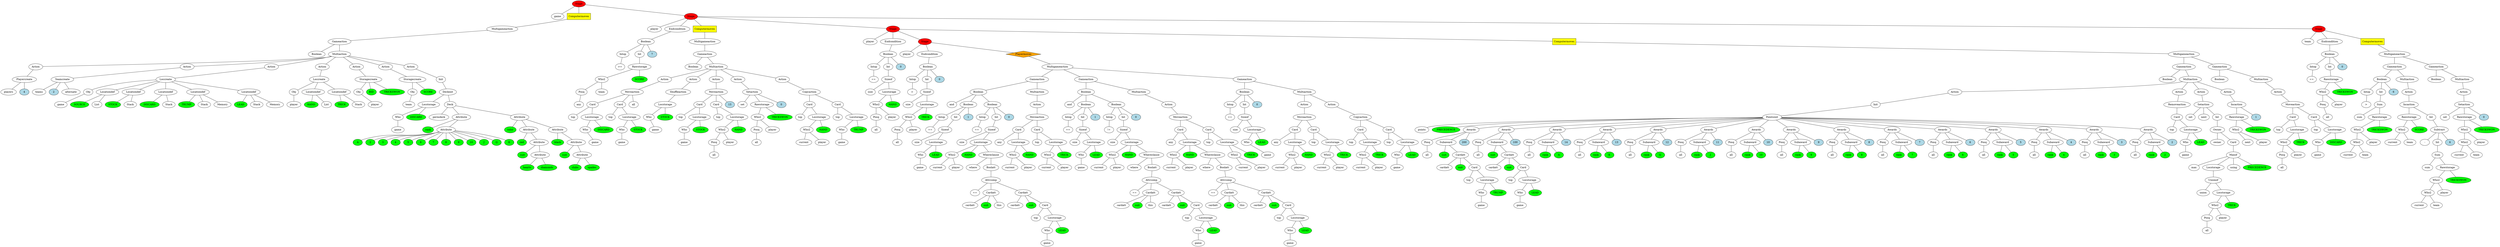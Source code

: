 graph tree{NODE0 [label="Stage" style=filled fillcolor="red"]
NODE0_1 [label="game"]
NODE0 -- NODE0_1
NODE0_2 [label="Computermoves"  style=filled shape=box fillcolor="yellow"]
NODE0_2_2 [label="Multigameaction" ]
NODE0_2_2_0 [label="Gameaction" ]
NODE0_2_2_0_1 [label="Boolean" ]
NODE0_2_2_0 -- NODE0_2_2_0_1
NODE0_2_2_0_2 [label="Multiaction" ]
NODE0_2_2_0_2_0 [label="Action" ]
NODE0_2_2_0_2_0_1 [label="Playercreate" ]
NODE0_2_2_0_2_0_1_1 [label="players"]
NODE0_2_2_0_2_0_1 -- NODE0_2_2_0_2_0_1_1
NODE0_2_2_0_2_0_1_2 [label="4" style=filled fillcolor="lightblue"]
NODE0_2_2_0_2_0_1 -- NODE0_2_2_0_2_0_1_2
NODE0_2_2_0_2_0 -- NODE0_2_2_0_2_0_1
NODE0_2_2_0_2 -- NODE0_2_2_0_2_0
NODE0_2_2_0_2_1 [label="Action" ]
NODE0_2_2_0_2_1_1 [label="Teamcreate" ]
NODE0_2_2_0_2_1_1_1 [label="teams"]
NODE0_2_2_0_2_1_1 -- NODE0_2_2_0_2_1_1_1
NODE0_2_2_0_2_1_1_2 [label="2" style=filled fillcolor="lightblue"]
NODE0_2_2_0_2_1_1 -- NODE0_2_2_0_2_1_1_2
NODE0_2_2_0_2_1_1_3 [label="alternate"]
NODE0_2_2_0_2_1_1 -- NODE0_2_2_0_2_1_1_3
NODE0_2_2_0_2_1 -- NODE0_2_2_0_2_1_1
NODE0_2_2_0_2 -- NODE0_2_2_0_2_1
NODE0_2_2_0_2_2 [label="Action" ]
NODE0_2_2_0_2_2_1 [label="Loccreate" ]
NODE0_2_2_0_2_2_1_2 [label="Obj" ]
NODE0_2_2_0_2_2_1_2_0 [label="game"]
NODE0_2_2_0_2_2_1_2 -- NODE0_2_2_0_2_2_1_2_0
NODE0_2_2_0_2_2_1 -- NODE0_2_2_0_2_2_1_2
NODE0_2_2_0_2_2_1_3 [label="Locationdef" ]
NODE0_2_2_0_2_2_1_3_1 [fillcolor="green" style=filled label="SOURCE"]
NODE0_2_2_0_2_2_1_3 -- NODE0_2_2_0_2_2_1_3_1
NODE0_2_2_0_2_2_1_3_2 [label="List"]
NODE0_2_2_0_2_2_1_3 -- NODE0_2_2_0_2_2_1_3_2
NODE0_2_2_0_2_2_1 -- NODE0_2_2_0_2_2_1_3
NODE0_2_2_0_2_2_1_4 [label="Locationdef" ]
NODE0_2_2_0_2_2_1_4_1 [fillcolor="green" style=filled label="STOCK"]
NODE0_2_2_0_2_2_1_4 -- NODE0_2_2_0_2_2_1_4_1
NODE0_2_2_0_2_2_1_4_2 [label="Stack"]
NODE0_2_2_0_2_2_1_4 -- NODE0_2_2_0_2_2_1_4_2
NODE0_2_2_0_2_2_1 -- NODE0_2_2_0_2_2_1_4
NODE0_2_2_0_2_2_1_5 [label="Locationdef" ]
NODE0_2_2_0_2_2_1_5_1 [fillcolor="green" style=filled label="DISCARD"]
NODE0_2_2_0_2_2_1_5 -- NODE0_2_2_0_2_2_1_5_1
NODE0_2_2_0_2_2_1_5_2 [label="Stack"]
NODE0_2_2_0_2_2_1_5 -- NODE0_2_2_0_2_2_1_5_2
NODE0_2_2_0_2_2_1 -- NODE0_2_2_0_2_2_1_5
NODE0_2_2_0_2_2_1_6 [label="Locationdef" ]
NODE0_2_2_0_2_2_1_6_1 [fillcolor="green" style=filled label="TRUMP"]
NODE0_2_2_0_2_2_1_6 -- NODE0_2_2_0_2_2_1_6_1
NODE0_2_2_0_2_2_1_6_2 [label="Stack"]
NODE0_2_2_0_2_2_1_6 -- NODE0_2_2_0_2_2_1_6_2
NODE0_2_2_0_2_2_1_6_3 [label="Memory"]
NODE0_2_2_0_2_2_1_6 -- NODE0_2_2_0_2_2_1_6_3
NODE0_2_2_0_2_2_1 -- NODE0_2_2_0_2_2_1_6
NODE0_2_2_0_2_2_1_7 [label="Locationdef" ]
NODE0_2_2_0_2_2_1_7_1 [fillcolor="green" style=filled label="LEAD"]
NODE0_2_2_0_2_2_1_7 -- NODE0_2_2_0_2_2_1_7_1
NODE0_2_2_0_2_2_1_7_2 [label="Stack"]
NODE0_2_2_0_2_2_1_7 -- NODE0_2_2_0_2_2_1_7_2
NODE0_2_2_0_2_2_1_7_3 [label="Memory"]
NODE0_2_2_0_2_2_1_7 -- NODE0_2_2_0_2_2_1_7_3
NODE0_2_2_0_2_2_1 -- NODE0_2_2_0_2_2_1_7
NODE0_2_2_0_2_2 -- NODE0_2_2_0_2_2_1
NODE0_2_2_0_2 -- NODE0_2_2_0_2_2
NODE0_2_2_0_2_3 [label="Action" ]
NODE0_2_2_0_2_3_1 [label="Loccreate" ]
NODE0_2_2_0_2_3_1_2 [label="Obj" ]
NODE0_2_2_0_2_3_1_2_0 [label="player"]
NODE0_2_2_0_2_3_1_2 -- NODE0_2_2_0_2_3_1_2_0
NODE0_2_2_0_2_3_1 -- NODE0_2_2_0_2_3_1_2
NODE0_2_2_0_2_3_1_3 [label="Locationdef" ]
NODE0_2_2_0_2_3_1_3_1 [fillcolor="green" style=filled label="HAND"]
NODE0_2_2_0_2_3_1_3 -- NODE0_2_2_0_2_3_1_3_1
NODE0_2_2_0_2_3_1_3_2 [label="List"]
NODE0_2_2_0_2_3_1_3 -- NODE0_2_2_0_2_3_1_3_2
NODE0_2_2_0_2_3_1 -- NODE0_2_2_0_2_3_1_3
NODE0_2_2_0_2_3_1_4 [label="Locationdef" ]
NODE0_2_2_0_2_3_1_4_1 [fillcolor="green" style=filled label="TRICK"]
NODE0_2_2_0_2_3_1_4 -- NODE0_2_2_0_2_3_1_4_1
NODE0_2_2_0_2_3_1_4_2 [label="Stack"]
NODE0_2_2_0_2_3_1_4 -- NODE0_2_2_0_2_3_1_4_2
NODE0_2_2_0_2_3_1 -- NODE0_2_2_0_2_3_1_4
NODE0_2_2_0_2_3 -- NODE0_2_2_0_2_3_1
NODE0_2_2_0_2 -- NODE0_2_2_0_2_3
NODE0_2_2_0_2_4 [label="Action" ]
NODE0_2_2_0_2_4_1 [label="Storagecreate" ]
NODE0_2_2_0_2_4_1_2 [label="Obj" ]
NODE0_2_2_0_2_4_1_2_0 [label="player"]
NODE0_2_2_0_2_4_1_2 -- NODE0_2_2_0_2_4_1_2_0
NODE0_2_2_0_2_4_1 -- NODE0_2_2_0_2_4_1_2
NODE0_2_2_0_2_4_1_4 [fillcolor="green" style=filled label="BID"]
NODE0_2_2_0_2_4_1 -- NODE0_2_2_0_2_4_1_4
NODE0_2_2_0_2_4_1_6 [fillcolor="green" style=filled label="TRICKSWON"]
NODE0_2_2_0_2_4_1 -- NODE0_2_2_0_2_4_1_6
NODE0_2_2_0_2_4 -- NODE0_2_2_0_2_4_1
NODE0_2_2_0_2 -- NODE0_2_2_0_2_4
NODE0_2_2_0_2_5 [label="Action" ]
NODE0_2_2_0_2_5_1 [label="Storagecreate" ]
NODE0_2_2_0_2_5_1_2 [label="Obj" ]
NODE0_2_2_0_2_5_1_2_0 [label="team"]
NODE0_2_2_0_2_5_1_2 -- NODE0_2_2_0_2_5_1_2_0
NODE0_2_2_0_2_5_1 -- NODE0_2_2_0_2_5_1_2
NODE0_2_2_0_2_5_1_4 [fillcolor="green" style=filled label="SCORE"]
NODE0_2_2_0_2_5_1 -- NODE0_2_2_0_2_5_1_4
NODE0_2_2_0_2_5 -- NODE0_2_2_0_2_5_1
NODE0_2_2_0_2 -- NODE0_2_2_0_2_5
NODE0_2_2_0_2_6 [label="Action" ]
NODE0_2_2_0_2_6_1 [label="Init" ]
NODE0_2_2_0_2_6_1_1 [label="Deckinit" ]
NODE0_2_2_0_2_6_1_1_0 [label="Locstorage" ]
NODE0_2_2_0_2_6_1_1_0_1 [label="Who" ]
NODE0_2_2_0_2_6_1_1_0_1_0 [label="game"]
NODE0_2_2_0_2_6_1_1_0_1 -- NODE0_2_2_0_2_6_1_1_0_1_0
NODE0_2_2_0_2_6_1_1_0 -- NODE0_2_2_0_2_6_1_1_0_1
NODE0_2_2_0_2_6_1_1_0_3 [fillcolor="green" style=filled label="DISCARD"]
NODE0_2_2_0_2_6_1_1_0 -- NODE0_2_2_0_2_6_1_1_0_3
NODE0_2_2_0_2_6_1_1 -- NODE0_2_2_0_2_6_1_1_0
NODE0_2_2_0_2_6_1_1_1 [label="Deck" ]
NODE0_2_2_0_2_6_1_1_1_1 [label="permdeck"]
NODE0_2_2_0_2_6_1_1_1 -- NODE0_2_2_0_2_6_1_1_1_1
NODE0_2_2_0_2_6_1_1_1_2 [label="Attribute" ]
NODE0_2_2_0_2_6_1_1_1_2_1 [fillcolor="green" style=filled label="rank"]
NODE0_2_2_0_2_6_1_1_1_2 -- NODE0_2_2_0_2_6_1_1_1_2_1
NODE0_2_2_0_2_6_1_1_1_2_2 [label="Attribute" ]
NODE0_2_2_0_2_6_1_1_1_2_2_1 [fillcolor="green" style=filled label="A"]
NODE0_2_2_0_2_6_1_1_1_2_2 -- NODE0_2_2_0_2_6_1_1_1_2_2_1
NODE0_2_2_0_2_6_1_1_1_2_2_3 [fillcolor="green" style=filled label="2"]
NODE0_2_2_0_2_6_1_1_1_2_2 -- NODE0_2_2_0_2_6_1_1_1_2_2_3
NODE0_2_2_0_2_6_1_1_1_2_2_5 [fillcolor="green" style=filled label="3"]
NODE0_2_2_0_2_6_1_1_1_2_2 -- NODE0_2_2_0_2_6_1_1_1_2_2_5
NODE0_2_2_0_2_6_1_1_1_2_2_7 [fillcolor="green" style=filled label="4"]
NODE0_2_2_0_2_6_1_1_1_2_2 -- NODE0_2_2_0_2_6_1_1_1_2_2_7
NODE0_2_2_0_2_6_1_1_1_2_2_9 [fillcolor="green" style=filled label="5"]
NODE0_2_2_0_2_6_1_1_1_2_2 -- NODE0_2_2_0_2_6_1_1_1_2_2_9
NODE0_2_2_0_2_6_1_1_1_2_2_11 [fillcolor="green" style=filled label="6"]
NODE0_2_2_0_2_6_1_1_1_2_2 -- NODE0_2_2_0_2_6_1_1_1_2_2_11
NODE0_2_2_0_2_6_1_1_1_2_2_13 [fillcolor="green" style=filled label="7"]
NODE0_2_2_0_2_6_1_1_1_2_2 -- NODE0_2_2_0_2_6_1_1_1_2_2_13
NODE0_2_2_0_2_6_1_1_1_2_2_15 [fillcolor="green" style=filled label="8"]
NODE0_2_2_0_2_6_1_1_1_2_2 -- NODE0_2_2_0_2_6_1_1_1_2_2_15
NODE0_2_2_0_2_6_1_1_1_2_2_17 [fillcolor="green" style=filled label="9"]
NODE0_2_2_0_2_6_1_1_1_2_2 -- NODE0_2_2_0_2_6_1_1_1_2_2_17
NODE0_2_2_0_2_6_1_1_1_2_2_19 [fillcolor="green" style=filled label="10"]
NODE0_2_2_0_2_6_1_1_1_2_2 -- NODE0_2_2_0_2_6_1_1_1_2_2_19
NODE0_2_2_0_2_6_1_1_1_2_2_21 [fillcolor="green" style=filled label="J"]
NODE0_2_2_0_2_6_1_1_1_2_2 -- NODE0_2_2_0_2_6_1_1_1_2_2_21
NODE0_2_2_0_2_6_1_1_1_2_2_23 [fillcolor="green" style=filled label="Q"]
NODE0_2_2_0_2_6_1_1_1_2_2 -- NODE0_2_2_0_2_6_1_1_1_2_2_23
NODE0_2_2_0_2_6_1_1_1_2_2_25 [fillcolor="green" style=filled label="K"]
NODE0_2_2_0_2_6_1_1_1_2_2 -- NODE0_2_2_0_2_6_1_1_1_2_2_25
NODE0_2_2_0_2_6_1_1_1_2 -- NODE0_2_2_0_2_6_1_1_1_2_2
NODE0_2_2_0_2_6_1_1_1 -- NODE0_2_2_0_2_6_1_1_1_2
NODE0_2_2_0_2_6_1_1_1_3 [label="Attribute" ]
NODE0_2_2_0_2_6_1_1_1_3_1 [fillcolor="green" style=filled label="color"]
NODE0_2_2_0_2_6_1_1_1_3 -- NODE0_2_2_0_2_6_1_1_1_3_1
NODE0_2_2_0_2_6_1_1_1_3_2 [label="Attribute" ]
NODE0_2_2_0_2_6_1_1_1_3_2_1 [fillcolor="green" style=filled label="red"]
NODE0_2_2_0_2_6_1_1_1_3_2 -- NODE0_2_2_0_2_6_1_1_1_3_2_1
NODE0_2_2_0_2_6_1_1_1_3_2_2 [label="Attribute" ]
NODE0_2_2_0_2_6_1_1_1_3_2_2_1 [fillcolor="green" style=filled label="suit"]
NODE0_2_2_0_2_6_1_1_1_3_2_2 -- NODE0_2_2_0_2_6_1_1_1_3_2_2_1
NODE0_2_2_0_2_6_1_1_1_3_2_2_2 [label="Attribute" ]
NODE0_2_2_0_2_6_1_1_1_3_2_2_2_1 [fillcolor="green" style=filled label="hearts"]
NODE0_2_2_0_2_6_1_1_1_3_2_2_2 -- NODE0_2_2_0_2_6_1_1_1_3_2_2_2_1
NODE0_2_2_0_2_6_1_1_1_3_2_2_2_3 [fillcolor="green" style=filled label="diamonds"]
NODE0_2_2_0_2_6_1_1_1_3_2_2_2 -- NODE0_2_2_0_2_6_1_1_1_3_2_2_2_3
NODE0_2_2_0_2_6_1_1_1_3_2_2 -- NODE0_2_2_0_2_6_1_1_1_3_2_2_2
NODE0_2_2_0_2_6_1_1_1_3_2 -- NODE0_2_2_0_2_6_1_1_1_3_2_2
NODE0_2_2_0_2_6_1_1_1_3 -- NODE0_2_2_0_2_6_1_1_1_3_2
NODE0_2_2_0_2_6_1_1_1_3_3 [label="Attribute" ]
NODE0_2_2_0_2_6_1_1_1_3_3_1 [fillcolor="green" style=filled label="black"]
NODE0_2_2_0_2_6_1_1_1_3_3 -- NODE0_2_2_0_2_6_1_1_1_3_3_1
NODE0_2_2_0_2_6_1_1_1_3_3_2 [label="Attribute" ]
NODE0_2_2_0_2_6_1_1_1_3_3_2_1 [fillcolor="green" style=filled label="suit"]
NODE0_2_2_0_2_6_1_1_1_3_3_2 -- NODE0_2_2_0_2_6_1_1_1_3_3_2_1
NODE0_2_2_0_2_6_1_1_1_3_3_2_2 [label="Attribute" ]
NODE0_2_2_0_2_6_1_1_1_3_3_2_2_1 [fillcolor="green" style=filled label="clubs"]
NODE0_2_2_0_2_6_1_1_1_3_3_2_2 -- NODE0_2_2_0_2_6_1_1_1_3_3_2_2_1
NODE0_2_2_0_2_6_1_1_1_3_3_2_2_3 [fillcolor="green" style=filled label="spades"]
NODE0_2_2_0_2_6_1_1_1_3_3_2_2 -- NODE0_2_2_0_2_6_1_1_1_3_3_2_2_3
NODE0_2_2_0_2_6_1_1_1_3_3_2 -- NODE0_2_2_0_2_6_1_1_1_3_3_2_2
NODE0_2_2_0_2_6_1_1_1_3_3 -- NODE0_2_2_0_2_6_1_1_1_3_3_2
NODE0_2_2_0_2_6_1_1_1_3 -- NODE0_2_2_0_2_6_1_1_1_3_3
NODE0_2_2_0_2_6_1_1_1 -- NODE0_2_2_0_2_6_1_1_1_3
NODE0_2_2_0_2_6_1_1 -- NODE0_2_2_0_2_6_1_1_1
NODE0_2_2_0_2_6_1 -- NODE0_2_2_0_2_6_1_1
NODE0_2_2_0_2_6 -- NODE0_2_2_0_2_6_1
NODE0_2_2_0_2 -- NODE0_2_2_0_2_6
NODE0_2_2_0 -- NODE0_2_2_0_2
NODE0_2_2 -- NODE0_2_2_0
NODE0_2 -- NODE0_2_2
NODE0 -- NODE0_2
NODE0_3 [label="Stage"  style=filled fillcolor="red"]
NODE0_3_2 [label="player"]
NODE0_3 -- NODE0_3_2
NODE0_3_3 [label="Endcondition" ]
NODE0_3_3_2 [label="Boolean" ]
NODE0_3_3_2_1 [label="Intop" ]
NODE0_3_3_2_1_0 [label=">="]
NODE0_3_3_2_1 -- NODE0_3_3_2_1_0
NODE0_3_3_2 -- NODE0_3_3_2_1
NODE0_3_3_2_2 [label="Int" ]
NODE0_3_3_2_2_0 [label="Rawstorage" ]
NODE0_3_3_2_2_0_1 [label="Who2" ]
NODE0_3_3_2_2_0_1_1 [label="Posq" ]
NODE0_3_3_2_2_0_1_1_0 [label="any"]
NODE0_3_3_2_2_0_1_1 -- NODE0_3_3_2_2_0_1_1_0
NODE0_3_3_2_2_0_1 -- NODE0_3_3_2_2_0_1_1
NODE0_3_3_2_2_0_1_2 [label="team"]
NODE0_3_3_2_2_0_1 -- NODE0_3_3_2_2_0_1_2
NODE0_3_3_2_2_0 -- NODE0_3_3_2_2_0_1
NODE0_3_3_2_2_0_3 [fillcolor="green" style=filled label="SCORE"]
NODE0_3_3_2_2_0 -- NODE0_3_3_2_2_0_3
NODE0_3_3_2_2 -- NODE0_3_3_2_2_0
NODE0_3_3_2 -- NODE0_3_3_2_2
NODE0_3_3_2_3 [label="7" style=filled fillcolor="lightblue"]
NODE0_3_3_2 -- NODE0_3_3_2_3
NODE0_3_3 -- NODE0_3_3_2
NODE0_3 -- NODE0_3_3
NODE0_3_4 [label="Computermoves"  style=filled shape=box fillcolor="yellow"]
NODE0_3_4_2 [label="Multigameaction" ]
NODE0_3_4_2_0 [label="Gameaction" ]
NODE0_3_4_2_0_1 [label="Boolean" ]
NODE0_3_4_2_0 -- NODE0_3_4_2_0_1
NODE0_3_4_2_0_2 [label="Multiaction" ]
NODE0_3_4_2_0_2_0 [label="Action" ]
NODE0_3_4_2_0_2_0_1 [label="Moveaction" ]
NODE0_3_4_2_0_2_0_1_1 [label="Card" ]
NODE0_3_4_2_0_2_0_1_1_1 [label="top"]
NODE0_3_4_2_0_2_0_1_1 -- NODE0_3_4_2_0_2_0_1_1_1
NODE0_3_4_2_0_2_0_1_1_2 [label="Locstorage" ]
NODE0_3_4_2_0_2_0_1_1_2_1 [label="Who" ]
NODE0_3_4_2_0_2_0_1_1_2_1_0 [label="game"]
NODE0_3_4_2_0_2_0_1_1_2_1 -- NODE0_3_4_2_0_2_0_1_1_2_1_0
NODE0_3_4_2_0_2_0_1_1_2 -- NODE0_3_4_2_0_2_0_1_1_2_1
NODE0_3_4_2_0_2_0_1_1_2_3 [fillcolor="green" style=filled label="DISCARD"]
NODE0_3_4_2_0_2_0_1_1_2 -- NODE0_3_4_2_0_2_0_1_1_2_3
NODE0_3_4_2_0_2_0_1_1 -- NODE0_3_4_2_0_2_0_1_1_2
NODE0_3_4_2_0_2_0_1 -- NODE0_3_4_2_0_2_0_1_1
NODE0_3_4_2_0_2_0_1_2 [label="Card" ]
NODE0_3_4_2_0_2_0_1_2_1 [label="top"]
NODE0_3_4_2_0_2_0_1_2 -- NODE0_3_4_2_0_2_0_1_2_1
NODE0_3_4_2_0_2_0_1_2_2 [label="Locstorage" ]
NODE0_3_4_2_0_2_0_1_2_2_1 [label="Who" ]
NODE0_3_4_2_0_2_0_1_2_2_1_0 [label="game"]
NODE0_3_4_2_0_2_0_1_2_2_1 -- NODE0_3_4_2_0_2_0_1_2_2_1_0
NODE0_3_4_2_0_2_0_1_2_2 -- NODE0_3_4_2_0_2_0_1_2_2_1
NODE0_3_4_2_0_2_0_1_2_2_3 [fillcolor="green" style=filled label="STOCK"]
NODE0_3_4_2_0_2_0_1_2_2 -- NODE0_3_4_2_0_2_0_1_2_2_3
NODE0_3_4_2_0_2_0_1_2 -- NODE0_3_4_2_0_2_0_1_2_2
NODE0_3_4_2_0_2_0_1 -- NODE0_3_4_2_0_2_0_1_2
NODE0_3_4_2_0_2_0_1_3 [label="all"]
NODE0_3_4_2_0_2_0_1 -- NODE0_3_4_2_0_2_0_1_3
NODE0_3_4_2_0_2_0 -- NODE0_3_4_2_0_2_0_1
NODE0_3_4_2_0_2 -- NODE0_3_4_2_0_2_0
NODE0_3_4_2_0_2_1 [label="Action" ]
NODE0_3_4_2_0_2_1_1 [label="Shuffleaction" ]
NODE0_3_4_2_0_2_1_1_1 [label="Locstorage" ]
NODE0_3_4_2_0_2_1_1_1_1 [label="Who" ]
NODE0_3_4_2_0_2_1_1_1_1_0 [label="game"]
NODE0_3_4_2_0_2_1_1_1_1 -- NODE0_3_4_2_0_2_1_1_1_1_0
NODE0_3_4_2_0_2_1_1_1 -- NODE0_3_4_2_0_2_1_1_1_1
NODE0_3_4_2_0_2_1_1_1_3 [fillcolor="green" style=filled label="STOCK"]
NODE0_3_4_2_0_2_1_1_1 -- NODE0_3_4_2_0_2_1_1_1_3
NODE0_3_4_2_0_2_1_1 -- NODE0_3_4_2_0_2_1_1_1
NODE0_3_4_2_0_2_1 -- NODE0_3_4_2_0_2_1_1
NODE0_3_4_2_0_2 -- NODE0_3_4_2_0_2_1
NODE0_3_4_2_0_2_2 [label="Action" ]
NODE0_3_4_2_0_2_2_1 [label="Moveaction" ]
NODE0_3_4_2_0_2_2_1_1 [label="Card" ]
NODE0_3_4_2_0_2_2_1_1_1 [label="top"]
NODE0_3_4_2_0_2_2_1_1 -- NODE0_3_4_2_0_2_2_1_1_1
NODE0_3_4_2_0_2_2_1_1_2 [label="Locstorage" ]
NODE0_3_4_2_0_2_2_1_1_2_1 [label="Who" ]
NODE0_3_4_2_0_2_2_1_1_2_1_0 [label="game"]
NODE0_3_4_2_0_2_2_1_1_2_1 -- NODE0_3_4_2_0_2_2_1_1_2_1_0
NODE0_3_4_2_0_2_2_1_1_2 -- NODE0_3_4_2_0_2_2_1_1_2_1
NODE0_3_4_2_0_2_2_1_1_2_3 [fillcolor="green" style=filled label="STOCK"]
NODE0_3_4_2_0_2_2_1_1_2 -- NODE0_3_4_2_0_2_2_1_1_2_3
NODE0_3_4_2_0_2_2_1_1 -- NODE0_3_4_2_0_2_2_1_1_2
NODE0_3_4_2_0_2_2_1 -- NODE0_3_4_2_0_2_2_1_1
NODE0_3_4_2_0_2_2_1_2 [label="Card" ]
NODE0_3_4_2_0_2_2_1_2_1 [label="top"]
NODE0_3_4_2_0_2_2_1_2 -- NODE0_3_4_2_0_2_2_1_2_1
NODE0_3_4_2_0_2_2_1_2_2 [label="Locstorage" ]
NODE0_3_4_2_0_2_2_1_2_2_1 [label="Who2" ]
NODE0_3_4_2_0_2_2_1_2_2_1_1 [label="Posq" ]
NODE0_3_4_2_0_2_2_1_2_2_1_1_0 [label="all"]
NODE0_3_4_2_0_2_2_1_2_2_1_1 -- NODE0_3_4_2_0_2_2_1_2_2_1_1_0
NODE0_3_4_2_0_2_2_1_2_2_1 -- NODE0_3_4_2_0_2_2_1_2_2_1_1
NODE0_3_4_2_0_2_2_1_2_2_1_2 [label="player"]
NODE0_3_4_2_0_2_2_1_2_2_1 -- NODE0_3_4_2_0_2_2_1_2_2_1_2
NODE0_3_4_2_0_2_2_1_2_2 -- NODE0_3_4_2_0_2_2_1_2_2_1
NODE0_3_4_2_0_2_2_1_2_2_3 [fillcolor="green" style=filled label="HAND"]
NODE0_3_4_2_0_2_2_1_2_2 -- NODE0_3_4_2_0_2_2_1_2_2_3
NODE0_3_4_2_0_2_2_1_2 -- NODE0_3_4_2_0_2_2_1_2_2
NODE0_3_4_2_0_2_2_1 -- NODE0_3_4_2_0_2_2_1_2
NODE0_3_4_2_0_2_2_1_3 [label="13" style=filled fillcolor="lightblue"]
NODE0_3_4_2_0_2_2_1 -- NODE0_3_4_2_0_2_2_1_3
NODE0_3_4_2_0_2_2 -- NODE0_3_4_2_0_2_2_1
NODE0_3_4_2_0_2 -- NODE0_3_4_2_0_2_2
NODE0_3_4_2_0_2_3 [label="Action" ]
NODE0_3_4_2_0_2_3_1 [label="Setaction" ]
NODE0_3_4_2_0_2_3_1_0 [label="set"]
NODE0_3_4_2_0_2_3_1 -- NODE0_3_4_2_0_2_3_1_0
NODE0_3_4_2_0_2_3_1_1 [label="Rawstorage" ]
NODE0_3_4_2_0_2_3_1_1_1 [label="Who2" ]
NODE0_3_4_2_0_2_3_1_1_1_1 [label="Posq" ]
NODE0_3_4_2_0_2_3_1_1_1_1_0 [label="all"]
NODE0_3_4_2_0_2_3_1_1_1_1 -- NODE0_3_4_2_0_2_3_1_1_1_1_0
NODE0_3_4_2_0_2_3_1_1_1 -- NODE0_3_4_2_0_2_3_1_1_1_1
NODE0_3_4_2_0_2_3_1_1_1_2 [label="player"]
NODE0_3_4_2_0_2_3_1_1_1 -- NODE0_3_4_2_0_2_3_1_1_1_2
NODE0_3_4_2_0_2_3_1_1 -- NODE0_3_4_2_0_2_3_1_1_1
NODE0_3_4_2_0_2_3_1_1_3 [fillcolor="green" style=filled label="TRICKSWON"]
NODE0_3_4_2_0_2_3_1_1 -- NODE0_3_4_2_0_2_3_1_1_3
NODE0_3_4_2_0_2_3_1 -- NODE0_3_4_2_0_2_3_1_1
NODE0_3_4_2_0_2_3_1_2 [label="0" style=filled fillcolor="lightblue"]
NODE0_3_4_2_0_2_3_1 -- NODE0_3_4_2_0_2_3_1_2
NODE0_3_4_2_0_2_3 -- NODE0_3_4_2_0_2_3_1
NODE0_3_4_2_0_2 -- NODE0_3_4_2_0_2_3
NODE0_3_4_2_0_2_4 [label="Action" ]
NODE0_3_4_2_0_2_4_1 [label="Copyaction" ]
NODE0_3_4_2_0_2_4_1_1 [label="Card" ]
NODE0_3_4_2_0_2_4_1_1_1 [label="top"]
NODE0_3_4_2_0_2_4_1_1 -- NODE0_3_4_2_0_2_4_1_1_1
NODE0_3_4_2_0_2_4_1_1_2 [label="Locstorage" ]
NODE0_3_4_2_0_2_4_1_1_2_1 [label="Who2" ]
NODE0_3_4_2_0_2_4_1_1_2_1_1 [label="current"]
NODE0_3_4_2_0_2_4_1_1_2_1 -- NODE0_3_4_2_0_2_4_1_1_2_1_1
NODE0_3_4_2_0_2_4_1_1_2_1_2 [label="player"]
NODE0_3_4_2_0_2_4_1_1_2_1 -- NODE0_3_4_2_0_2_4_1_1_2_1_2
NODE0_3_4_2_0_2_4_1_1_2 -- NODE0_3_4_2_0_2_4_1_1_2_1
NODE0_3_4_2_0_2_4_1_1_2_3 [fillcolor="green" style=filled label="HAND"]
NODE0_3_4_2_0_2_4_1_1_2 -- NODE0_3_4_2_0_2_4_1_1_2_3
NODE0_3_4_2_0_2_4_1_1 -- NODE0_3_4_2_0_2_4_1_1_2
NODE0_3_4_2_0_2_4_1 -- NODE0_3_4_2_0_2_4_1_1
NODE0_3_4_2_0_2_4_1_2 [label="Card" ]
NODE0_3_4_2_0_2_4_1_2_1 [label="top"]
NODE0_3_4_2_0_2_4_1_2 -- NODE0_3_4_2_0_2_4_1_2_1
NODE0_3_4_2_0_2_4_1_2_2 [label="Locstorage" ]
NODE0_3_4_2_0_2_4_1_2_2_1 [label="Who" ]
NODE0_3_4_2_0_2_4_1_2_2_1_0 [label="game"]
NODE0_3_4_2_0_2_4_1_2_2_1 -- NODE0_3_4_2_0_2_4_1_2_2_1_0
NODE0_3_4_2_0_2_4_1_2_2 -- NODE0_3_4_2_0_2_4_1_2_2_1
NODE0_3_4_2_0_2_4_1_2_2_3 [fillcolor="green" style=filled label="TRUMP"]
NODE0_3_4_2_0_2_4_1_2_2 -- NODE0_3_4_2_0_2_4_1_2_2_3
NODE0_3_4_2_0_2_4_1_2 -- NODE0_3_4_2_0_2_4_1_2_2
NODE0_3_4_2_0_2_4_1 -- NODE0_3_4_2_0_2_4_1_2
NODE0_3_4_2_0_2_4 -- NODE0_3_4_2_0_2_4_1
NODE0_3_4_2_0_2 -- NODE0_3_4_2_0_2_4
NODE0_3_4_2_0 -- NODE0_3_4_2_0_2
NODE0_3_4_2 -- NODE0_3_4_2_0
NODE0_3_4 -- NODE0_3_4_2
NODE0_3 -- NODE0_3_4
NODE0_3_5 [label="Stage"  style=filled fillcolor="red"]
NODE0_3_5_2 [label="player"]
NODE0_3_5 -- NODE0_3_5_2
NODE0_3_5_3 [label="Endcondition" ]
NODE0_3_5_3_2 [label="Boolean" ]
NODE0_3_5_3_2_1 [label="Intop" ]
NODE0_3_5_3_2_1_0 [label="=="]
NODE0_3_5_3_2_1 -- NODE0_3_5_3_2_1_0
NODE0_3_5_3_2 -- NODE0_3_5_3_2_1
NODE0_3_5_3_2_2 [label="Int" ]
NODE0_3_5_3_2_2_0 [label="Sizeof" ]
NODE0_3_5_3_2_2_0_1 [label="size"]
NODE0_3_5_3_2_2_0 -- NODE0_3_5_3_2_2_0_1
NODE0_3_5_3_2_2_0_2 [label="Locstorage" ]
NODE0_3_5_3_2_2_0_2_1 [label="Who2" ]
NODE0_3_5_3_2_2_0_2_1_1 [label="Posq" ]
NODE0_3_5_3_2_2_0_2_1_1_0 [label="all"]
NODE0_3_5_3_2_2_0_2_1_1 -- NODE0_3_5_3_2_2_0_2_1_1_0
NODE0_3_5_3_2_2_0_2_1 -- NODE0_3_5_3_2_2_0_2_1_1
NODE0_3_5_3_2_2_0_2_1_2 [label="player"]
NODE0_3_5_3_2_2_0_2_1 -- NODE0_3_5_3_2_2_0_2_1_2
NODE0_3_5_3_2_2_0_2 -- NODE0_3_5_3_2_2_0_2_1
NODE0_3_5_3_2_2_0_2_3 [fillcolor="green" style=filled label="HAND"]
NODE0_3_5_3_2_2_0_2 -- NODE0_3_5_3_2_2_0_2_3
NODE0_3_5_3_2_2_0 -- NODE0_3_5_3_2_2_0_2
NODE0_3_5_3_2_2 -- NODE0_3_5_3_2_2_0
NODE0_3_5_3_2 -- NODE0_3_5_3_2_2
NODE0_3_5_3_2_3 [label="0" style=filled fillcolor="lightblue"]
NODE0_3_5_3_2 -- NODE0_3_5_3_2_3
NODE0_3_5_3 -- NODE0_3_5_3_2
NODE0_3_5 -- NODE0_3_5_3
NODE0_3_5_4 [label="Stage"  style=filled fillcolor="red"]
NODE0_3_5_4_2 [label="player"]
NODE0_3_5_4 -- NODE0_3_5_4_2
NODE0_3_5_4_3 [label="Endcondition" ]
NODE0_3_5_4_3_2 [label="Boolean" ]
NODE0_3_5_4_3_2_1 [label="Intop" ]
NODE0_3_5_4_3_2_1_0 [label=">"]
NODE0_3_5_4_3_2_1 -- NODE0_3_5_4_3_2_1_0
NODE0_3_5_4_3_2 -- NODE0_3_5_4_3_2_1
NODE0_3_5_4_3_2_2 [label="Int" ]
NODE0_3_5_4_3_2_2_0 [label="Sizeof" ]
NODE0_3_5_4_3_2_2_0_1 [label="size"]
NODE0_3_5_4_3_2_2_0 -- NODE0_3_5_4_3_2_2_0_1
NODE0_3_5_4_3_2_2_0_2 [label="Locstorage" ]
NODE0_3_5_4_3_2_2_0_2_1 [label="Who2" ]
NODE0_3_5_4_3_2_2_0_2_1_1 [label="Posq" ]
NODE0_3_5_4_3_2_2_0_2_1_1_0 [label="all"]
NODE0_3_5_4_3_2_2_0_2_1_1 -- NODE0_3_5_4_3_2_2_0_2_1_1_0
NODE0_3_5_4_3_2_2_0_2_1 -- NODE0_3_5_4_3_2_2_0_2_1_1
NODE0_3_5_4_3_2_2_0_2_1_2 [label="player"]
NODE0_3_5_4_3_2_2_0_2_1 -- NODE0_3_5_4_3_2_2_0_2_1_2
NODE0_3_5_4_3_2_2_0_2 -- NODE0_3_5_4_3_2_2_0_2_1
NODE0_3_5_4_3_2_2_0_2_3 [fillcolor="green" style=filled label="TRICK"]
NODE0_3_5_4_3_2_2_0_2 -- NODE0_3_5_4_3_2_2_0_2_3
NODE0_3_5_4_3_2_2_0 -- NODE0_3_5_4_3_2_2_0_2
NODE0_3_5_4_3_2_2 -- NODE0_3_5_4_3_2_2_0
NODE0_3_5_4_3_2 -- NODE0_3_5_4_3_2_2
NODE0_3_5_4_3_2_3 [label="0" style=filled fillcolor="lightblue"]
NODE0_3_5_4_3_2 -- NODE0_3_5_4_3_2_3
NODE0_3_5_4_3 -- NODE0_3_5_4_3_2
NODE0_3_5_4 -- NODE0_3_5_4_3
NODE0_3_5_4_4 [label="Playermoves"  style=filled shape=diamond fillcolor="orange"]
NODE0_3_5_4_4_2 [label="Multigameaction" ]
NODE0_3_5_4_4_2_0 [label="Gameaction" ]
NODE0_3_5_4_4_2_0_1 [label="Boolean" ]
NODE0_3_5_4_4_2_0_1_1 [label="and"]
NODE0_3_5_4_4_2_0_1 -- NODE0_3_5_4_4_2_0_1_1
NODE0_3_5_4_4_2_0_1_2 [label="Boolean" ]
NODE0_3_5_4_4_2_0_1_2_1 [label="Intop" ]
NODE0_3_5_4_4_2_0_1_2_1_0 [label="=="]
NODE0_3_5_4_4_2_0_1_2_1 -- NODE0_3_5_4_4_2_0_1_2_1_0
NODE0_3_5_4_4_2_0_1_2 -- NODE0_3_5_4_4_2_0_1_2_1
NODE0_3_5_4_4_2_0_1_2_2 [label="Int" ]
NODE0_3_5_4_4_2_0_1_2_2_0 [label="Sizeof" ]
NODE0_3_5_4_4_2_0_1_2_2_0_1 [label="size"]
NODE0_3_5_4_4_2_0_1_2_2_0 -- NODE0_3_5_4_4_2_0_1_2_2_0_1
NODE0_3_5_4_4_2_0_1_2_2_0_2 [label="Locstorage" ]
NODE0_3_5_4_4_2_0_1_2_2_0_2_1 [label="Who" ]
NODE0_3_5_4_4_2_0_1_2_2_0_2_1_0 [label="game"]
NODE0_3_5_4_4_2_0_1_2_2_0_2_1 -- NODE0_3_5_4_4_2_0_1_2_2_0_2_1_0
NODE0_3_5_4_4_2_0_1_2_2_0_2 -- NODE0_3_5_4_4_2_0_1_2_2_0_2_1
NODE0_3_5_4_4_2_0_1_2_2_0_2_3 [fillcolor="green" style=filled label="LEAD"]
NODE0_3_5_4_4_2_0_1_2_2_0_2 -- NODE0_3_5_4_4_2_0_1_2_2_0_2_3
NODE0_3_5_4_4_2_0_1_2_2_0 -- NODE0_3_5_4_4_2_0_1_2_2_0_2
NODE0_3_5_4_4_2_0_1_2_2 -- NODE0_3_5_4_4_2_0_1_2_2_0
NODE0_3_5_4_4_2_0_1_2 -- NODE0_3_5_4_4_2_0_1_2_2
NODE0_3_5_4_4_2_0_1_2_3 [label="1" style=filled fillcolor="lightblue"]
NODE0_3_5_4_4_2_0_1_2 -- NODE0_3_5_4_4_2_0_1_2_3
NODE0_3_5_4_4_2_0_1 -- NODE0_3_5_4_4_2_0_1_2
NODE0_3_5_4_4_2_0_1_3 [label="Boolean" ]
NODE0_3_5_4_4_2_0_1_3_1 [label="Intop" ]
NODE0_3_5_4_4_2_0_1_3_1_0 [label="=="]
NODE0_3_5_4_4_2_0_1_3_1 -- NODE0_3_5_4_4_2_0_1_3_1_0
NODE0_3_5_4_4_2_0_1_3 -- NODE0_3_5_4_4_2_0_1_3_1
NODE0_3_5_4_4_2_0_1_3_2 [label="Int" ]
NODE0_3_5_4_4_2_0_1_3_2_0 [label="Sizeof" ]
NODE0_3_5_4_4_2_0_1_3_2_0_1 [label="size"]
NODE0_3_5_4_4_2_0_1_3_2_0 -- NODE0_3_5_4_4_2_0_1_3_2_0_1
NODE0_3_5_4_4_2_0_1_3_2_0_2 [label="Locstorage" ]
NODE0_3_5_4_4_2_0_1_3_2_0_2_1 [label="Who2" ]
NODE0_3_5_4_4_2_0_1_3_2_0_2_1_1 [label="current"]
NODE0_3_5_4_4_2_0_1_3_2_0_2_1 -- NODE0_3_5_4_4_2_0_1_3_2_0_2_1_1
NODE0_3_5_4_4_2_0_1_3_2_0_2_1_2 [label="player"]
NODE0_3_5_4_4_2_0_1_3_2_0_2_1 -- NODE0_3_5_4_4_2_0_1_3_2_0_2_1_2
NODE0_3_5_4_4_2_0_1_3_2_0_2 -- NODE0_3_5_4_4_2_0_1_3_2_0_2_1
NODE0_3_5_4_4_2_0_1_3_2_0_2_3 [fillcolor="green" style=filled label="HAND"]
NODE0_3_5_4_4_2_0_1_3_2_0_2 -- NODE0_3_5_4_4_2_0_1_3_2_0_2_3
NODE0_3_5_4_4_2_0_1_3_2_0_2_4 [label="Whereclause" ]
NODE0_3_5_4_4_2_0_1_3_2_0_2_4_0 [label="where"]
NODE0_3_5_4_4_2_0_1_3_2_0_2_4 -- NODE0_3_5_4_4_2_0_1_3_2_0_2_4_0
NODE0_3_5_4_4_2_0_1_3_2_0_2_4_1 [label="Boolatt" ]
NODE0_3_5_4_4_2_0_1_3_2_0_2_4_1_1 [label="Attrcomp" ]
NODE0_3_5_4_4_2_0_1_3_2_0_2_4_1_1_0 [label="=="]
NODE0_3_5_4_4_2_0_1_3_2_0_2_4_1_1 -- NODE0_3_5_4_4_2_0_1_3_2_0_2_4_1_1_0
NODE0_3_5_4_4_2_0_1_3_2_0_2_4_1_1_1 [label="Cardatt" ]
NODE0_3_5_4_4_2_0_1_3_2_0_2_4_1_1_1_1 [label="cardatt"]
NODE0_3_5_4_4_2_0_1_3_2_0_2_4_1_1_1 -- NODE0_3_5_4_4_2_0_1_3_2_0_2_4_1_1_1_1
NODE0_3_5_4_4_2_0_1_3_2_0_2_4_1_1_1_2 [fillcolor="green" style=filled label="suit"]
NODE0_3_5_4_4_2_0_1_3_2_0_2_4_1_1_1 -- NODE0_3_5_4_4_2_0_1_3_2_0_2_4_1_1_1_2
NODE0_3_5_4_4_2_0_1_3_2_0_2_4_1_1_1_3 [label="this"]
NODE0_3_5_4_4_2_0_1_3_2_0_2_4_1_1_1 -- NODE0_3_5_4_4_2_0_1_3_2_0_2_4_1_1_1_3
NODE0_3_5_4_4_2_0_1_3_2_0_2_4_1_1 -- NODE0_3_5_4_4_2_0_1_3_2_0_2_4_1_1_1
NODE0_3_5_4_4_2_0_1_3_2_0_2_4_1_1_2 [label="Cardatt" ]
NODE0_3_5_4_4_2_0_1_3_2_0_2_4_1_1_2_1 [label="cardatt"]
NODE0_3_5_4_4_2_0_1_3_2_0_2_4_1_1_2 -- NODE0_3_5_4_4_2_0_1_3_2_0_2_4_1_1_2_1
NODE0_3_5_4_4_2_0_1_3_2_0_2_4_1_1_2_2 [fillcolor="green" style=filled label="suit"]
NODE0_3_5_4_4_2_0_1_3_2_0_2_4_1_1_2 -- NODE0_3_5_4_4_2_0_1_3_2_0_2_4_1_1_2_2
NODE0_3_5_4_4_2_0_1_3_2_0_2_4_1_1_2_3 [label="Card" ]
NODE0_3_5_4_4_2_0_1_3_2_0_2_4_1_1_2_3_1 [label="top"]
NODE0_3_5_4_4_2_0_1_3_2_0_2_4_1_1_2_3 -- NODE0_3_5_4_4_2_0_1_3_2_0_2_4_1_1_2_3_1
NODE0_3_5_4_4_2_0_1_3_2_0_2_4_1_1_2_3_2 [label="Locstorage" ]
NODE0_3_5_4_4_2_0_1_3_2_0_2_4_1_1_2_3_2_1 [label="Who" ]
NODE0_3_5_4_4_2_0_1_3_2_0_2_4_1_1_2_3_2_1_0 [label="game"]
NODE0_3_5_4_4_2_0_1_3_2_0_2_4_1_1_2_3_2_1 -- NODE0_3_5_4_4_2_0_1_3_2_0_2_4_1_1_2_3_2_1_0
NODE0_3_5_4_4_2_0_1_3_2_0_2_4_1_1_2_3_2 -- NODE0_3_5_4_4_2_0_1_3_2_0_2_4_1_1_2_3_2_1
NODE0_3_5_4_4_2_0_1_3_2_0_2_4_1_1_2_3_2_3 [fillcolor="green" style=filled label="LEAD"]
NODE0_3_5_4_4_2_0_1_3_2_0_2_4_1_1_2_3_2 -- NODE0_3_5_4_4_2_0_1_3_2_0_2_4_1_1_2_3_2_3
NODE0_3_5_4_4_2_0_1_3_2_0_2_4_1_1_2_3 -- NODE0_3_5_4_4_2_0_1_3_2_0_2_4_1_1_2_3_2
NODE0_3_5_4_4_2_0_1_3_2_0_2_4_1_1_2 -- NODE0_3_5_4_4_2_0_1_3_2_0_2_4_1_1_2_3
NODE0_3_5_4_4_2_0_1_3_2_0_2_4_1_1 -- NODE0_3_5_4_4_2_0_1_3_2_0_2_4_1_1_2
NODE0_3_5_4_4_2_0_1_3_2_0_2_4_1 -- NODE0_3_5_4_4_2_0_1_3_2_0_2_4_1_1
NODE0_3_5_4_4_2_0_1_3_2_0_2_4 -- NODE0_3_5_4_4_2_0_1_3_2_0_2_4_1
NODE0_3_5_4_4_2_0_1_3_2_0_2 -- NODE0_3_5_4_4_2_0_1_3_2_0_2_4
NODE0_3_5_4_4_2_0_1_3_2_0 -- NODE0_3_5_4_4_2_0_1_3_2_0_2
NODE0_3_5_4_4_2_0_1_3_2 -- NODE0_3_5_4_4_2_0_1_3_2_0
NODE0_3_5_4_4_2_0_1_3 -- NODE0_3_5_4_4_2_0_1_3_2
NODE0_3_5_4_4_2_0_1_3_3 [label="0" style=filled fillcolor="lightblue"]
NODE0_3_5_4_4_2_0_1_3 -- NODE0_3_5_4_4_2_0_1_3_3
NODE0_3_5_4_4_2_0_1 -- NODE0_3_5_4_4_2_0_1_3
NODE0_3_5_4_4_2_0 -- NODE0_3_5_4_4_2_0_1
NODE0_3_5_4_4_2_0_2 [label="Multiaction" ]
NODE0_3_5_4_4_2_0_2_0 [label="Action" ]
NODE0_3_5_4_4_2_0_2_0_1 [label="Moveaction" ]
NODE0_3_5_4_4_2_0_2_0_1_1 [label="Card" ]
NODE0_3_5_4_4_2_0_2_0_1_1_1 [label="any"]
NODE0_3_5_4_4_2_0_2_0_1_1 -- NODE0_3_5_4_4_2_0_2_0_1_1_1
NODE0_3_5_4_4_2_0_2_0_1_1_2 [label="Locstorage" ]
NODE0_3_5_4_4_2_0_2_0_1_1_2_1 [label="Who2" ]
NODE0_3_5_4_4_2_0_2_0_1_1_2_1_1 [label="current"]
NODE0_3_5_4_4_2_0_2_0_1_1_2_1 -- NODE0_3_5_4_4_2_0_2_0_1_1_2_1_1
NODE0_3_5_4_4_2_0_2_0_1_1_2_1_2 [label="player"]
NODE0_3_5_4_4_2_0_2_0_1_1_2_1 -- NODE0_3_5_4_4_2_0_2_0_1_1_2_1_2
NODE0_3_5_4_4_2_0_2_0_1_1_2 -- NODE0_3_5_4_4_2_0_2_0_1_1_2_1
NODE0_3_5_4_4_2_0_2_0_1_1_2_3 [fillcolor="green" style=filled label="HAND"]
NODE0_3_5_4_4_2_0_2_0_1_1_2 -- NODE0_3_5_4_4_2_0_2_0_1_1_2_3
NODE0_3_5_4_4_2_0_2_0_1_1 -- NODE0_3_5_4_4_2_0_2_0_1_1_2
NODE0_3_5_4_4_2_0_2_0_1 -- NODE0_3_5_4_4_2_0_2_0_1_1
NODE0_3_5_4_4_2_0_2_0_1_2 [label="Card" ]
NODE0_3_5_4_4_2_0_2_0_1_2_1 [label="top"]
NODE0_3_5_4_4_2_0_2_0_1_2 -- NODE0_3_5_4_4_2_0_2_0_1_2_1
NODE0_3_5_4_4_2_0_2_0_1_2_2 [label="Locstorage" ]
NODE0_3_5_4_4_2_0_2_0_1_2_2_1 [label="Who2" ]
NODE0_3_5_4_4_2_0_2_0_1_2_2_1_1 [label="current"]
NODE0_3_5_4_4_2_0_2_0_1_2_2_1 -- NODE0_3_5_4_4_2_0_2_0_1_2_2_1_1
NODE0_3_5_4_4_2_0_2_0_1_2_2_1_2 [label="player"]
NODE0_3_5_4_4_2_0_2_0_1_2_2_1 -- NODE0_3_5_4_4_2_0_2_0_1_2_2_1_2
NODE0_3_5_4_4_2_0_2_0_1_2_2 -- NODE0_3_5_4_4_2_0_2_0_1_2_2_1
NODE0_3_5_4_4_2_0_2_0_1_2_2_3 [fillcolor="green" style=filled label="TRICK"]
NODE0_3_5_4_4_2_0_2_0_1_2_2 -- NODE0_3_5_4_4_2_0_2_0_1_2_2_3
NODE0_3_5_4_4_2_0_2_0_1_2 -- NODE0_3_5_4_4_2_0_2_0_1_2_2
NODE0_3_5_4_4_2_0_2_0_1 -- NODE0_3_5_4_4_2_0_2_0_1_2
NODE0_3_5_4_4_2_0_2_0 -- NODE0_3_5_4_4_2_0_2_0_1
NODE0_3_5_4_4_2_0_2 -- NODE0_3_5_4_4_2_0_2_0
NODE0_3_5_4_4_2_0 -- NODE0_3_5_4_4_2_0_2
NODE0_3_5_4_4_2 -- NODE0_3_5_4_4_2_0
NODE0_3_5_4_4_2_1 [label="Gameaction" ]
NODE0_3_5_4_4_2_1_1 [label="Boolean" ]
NODE0_3_5_4_4_2_1_1_1 [label="and"]
NODE0_3_5_4_4_2_1_1 -- NODE0_3_5_4_4_2_1_1_1
NODE0_3_5_4_4_2_1_1_2 [label="Boolean" ]
NODE0_3_5_4_4_2_1_1_2_1 [label="Intop" ]
NODE0_3_5_4_4_2_1_1_2_1_0 [label="=="]
NODE0_3_5_4_4_2_1_1_2_1 -- NODE0_3_5_4_4_2_1_1_2_1_0
NODE0_3_5_4_4_2_1_1_2 -- NODE0_3_5_4_4_2_1_1_2_1
NODE0_3_5_4_4_2_1_1_2_2 [label="Int" ]
NODE0_3_5_4_4_2_1_1_2_2_0 [label="Sizeof" ]
NODE0_3_5_4_4_2_1_1_2_2_0_1 [label="size"]
NODE0_3_5_4_4_2_1_1_2_2_0 -- NODE0_3_5_4_4_2_1_1_2_2_0_1
NODE0_3_5_4_4_2_1_1_2_2_0_2 [label="Locstorage" ]
NODE0_3_5_4_4_2_1_1_2_2_0_2_1 [label="Who" ]
NODE0_3_5_4_4_2_1_1_2_2_0_2_1_0 [label="game"]
NODE0_3_5_4_4_2_1_1_2_2_0_2_1 -- NODE0_3_5_4_4_2_1_1_2_2_0_2_1_0
NODE0_3_5_4_4_2_1_1_2_2_0_2 -- NODE0_3_5_4_4_2_1_1_2_2_0_2_1
NODE0_3_5_4_4_2_1_1_2_2_0_2_3 [fillcolor="green" style=filled label="LEAD"]
NODE0_3_5_4_4_2_1_1_2_2_0_2 -- NODE0_3_5_4_4_2_1_1_2_2_0_2_3
NODE0_3_5_4_4_2_1_1_2_2_0 -- NODE0_3_5_4_4_2_1_1_2_2_0_2
NODE0_3_5_4_4_2_1_1_2_2 -- NODE0_3_5_4_4_2_1_1_2_2_0
NODE0_3_5_4_4_2_1_1_2 -- NODE0_3_5_4_4_2_1_1_2_2
NODE0_3_5_4_4_2_1_1_2_3 [label="1" style=filled fillcolor="lightblue"]
NODE0_3_5_4_4_2_1_1_2 -- NODE0_3_5_4_4_2_1_1_2_3
NODE0_3_5_4_4_2_1_1 -- NODE0_3_5_4_4_2_1_1_2
NODE0_3_5_4_4_2_1_1_3 [label="Boolean" ]
NODE0_3_5_4_4_2_1_1_3_1 [label="Intop" ]
NODE0_3_5_4_4_2_1_1_3_1_0 [label="!="]
NODE0_3_5_4_4_2_1_1_3_1 -- NODE0_3_5_4_4_2_1_1_3_1_0
NODE0_3_5_4_4_2_1_1_3 -- NODE0_3_5_4_4_2_1_1_3_1
NODE0_3_5_4_4_2_1_1_3_2 [label="Int" ]
NODE0_3_5_4_4_2_1_1_3_2_0 [label="Sizeof" ]
NODE0_3_5_4_4_2_1_1_3_2_0_1 [label="size"]
NODE0_3_5_4_4_2_1_1_3_2_0 -- NODE0_3_5_4_4_2_1_1_3_2_0_1
NODE0_3_5_4_4_2_1_1_3_2_0_2 [label="Locstorage" ]
NODE0_3_5_4_4_2_1_1_3_2_0_2_1 [label="Who2" ]
NODE0_3_5_4_4_2_1_1_3_2_0_2_1_1 [label="current"]
NODE0_3_5_4_4_2_1_1_3_2_0_2_1 -- NODE0_3_5_4_4_2_1_1_3_2_0_2_1_1
NODE0_3_5_4_4_2_1_1_3_2_0_2_1_2 [label="player"]
NODE0_3_5_4_4_2_1_1_3_2_0_2_1 -- NODE0_3_5_4_4_2_1_1_3_2_0_2_1_2
NODE0_3_5_4_4_2_1_1_3_2_0_2 -- NODE0_3_5_4_4_2_1_1_3_2_0_2_1
NODE0_3_5_4_4_2_1_1_3_2_0_2_3 [fillcolor="green" style=filled label="HAND"]
NODE0_3_5_4_4_2_1_1_3_2_0_2 -- NODE0_3_5_4_4_2_1_1_3_2_0_2_3
NODE0_3_5_4_4_2_1_1_3_2_0_2_4 [label="Whereclause" ]
NODE0_3_5_4_4_2_1_1_3_2_0_2_4_0 [label="where"]
NODE0_3_5_4_4_2_1_1_3_2_0_2_4 -- NODE0_3_5_4_4_2_1_1_3_2_0_2_4_0
NODE0_3_5_4_4_2_1_1_3_2_0_2_4_1 [label="Boolatt" ]
NODE0_3_5_4_4_2_1_1_3_2_0_2_4_1_1 [label="Attrcomp" ]
NODE0_3_5_4_4_2_1_1_3_2_0_2_4_1_1_0 [label="=="]
NODE0_3_5_4_4_2_1_1_3_2_0_2_4_1_1 -- NODE0_3_5_4_4_2_1_1_3_2_0_2_4_1_1_0
NODE0_3_5_4_4_2_1_1_3_2_0_2_4_1_1_1 [label="Cardatt" ]
NODE0_3_5_4_4_2_1_1_3_2_0_2_4_1_1_1_1 [label="cardatt"]
NODE0_3_5_4_4_2_1_1_3_2_0_2_4_1_1_1 -- NODE0_3_5_4_4_2_1_1_3_2_0_2_4_1_1_1_1
NODE0_3_5_4_4_2_1_1_3_2_0_2_4_1_1_1_2 [fillcolor="green" style=filled label="suit"]
NODE0_3_5_4_4_2_1_1_3_2_0_2_4_1_1_1 -- NODE0_3_5_4_4_2_1_1_3_2_0_2_4_1_1_1_2
NODE0_3_5_4_4_2_1_1_3_2_0_2_4_1_1_1_3 [label="this"]
NODE0_3_5_4_4_2_1_1_3_2_0_2_4_1_1_1 -- NODE0_3_5_4_4_2_1_1_3_2_0_2_4_1_1_1_3
NODE0_3_5_4_4_2_1_1_3_2_0_2_4_1_1 -- NODE0_3_5_4_4_2_1_1_3_2_0_2_4_1_1_1
NODE0_3_5_4_4_2_1_1_3_2_0_2_4_1_1_2 [label="Cardatt" ]
NODE0_3_5_4_4_2_1_1_3_2_0_2_4_1_1_2_1 [label="cardatt"]
NODE0_3_5_4_4_2_1_1_3_2_0_2_4_1_1_2 -- NODE0_3_5_4_4_2_1_1_3_2_0_2_4_1_1_2_1
NODE0_3_5_4_4_2_1_1_3_2_0_2_4_1_1_2_2 [fillcolor="green" style=filled label="suit"]
NODE0_3_5_4_4_2_1_1_3_2_0_2_4_1_1_2 -- NODE0_3_5_4_4_2_1_1_3_2_0_2_4_1_1_2_2
NODE0_3_5_4_4_2_1_1_3_2_0_2_4_1_1_2_3 [label="Card" ]
NODE0_3_5_4_4_2_1_1_3_2_0_2_4_1_1_2_3_1 [label="top"]
NODE0_3_5_4_4_2_1_1_3_2_0_2_4_1_1_2_3 -- NODE0_3_5_4_4_2_1_1_3_2_0_2_4_1_1_2_3_1
NODE0_3_5_4_4_2_1_1_3_2_0_2_4_1_1_2_3_2 [label="Locstorage" ]
NODE0_3_5_4_4_2_1_1_3_2_0_2_4_1_1_2_3_2_1 [label="Who" ]
NODE0_3_5_4_4_2_1_1_3_2_0_2_4_1_1_2_3_2_1_0 [label="game"]
NODE0_3_5_4_4_2_1_1_3_2_0_2_4_1_1_2_3_2_1 -- NODE0_3_5_4_4_2_1_1_3_2_0_2_4_1_1_2_3_2_1_0
NODE0_3_5_4_4_2_1_1_3_2_0_2_4_1_1_2_3_2 -- NODE0_3_5_4_4_2_1_1_3_2_0_2_4_1_1_2_3_2_1
NODE0_3_5_4_4_2_1_1_3_2_0_2_4_1_1_2_3_2_3 [fillcolor="green" style=filled label="LEAD"]
NODE0_3_5_4_4_2_1_1_3_2_0_2_4_1_1_2_3_2 -- NODE0_3_5_4_4_2_1_1_3_2_0_2_4_1_1_2_3_2_3
NODE0_3_5_4_4_2_1_1_3_2_0_2_4_1_1_2_3 -- NODE0_3_5_4_4_2_1_1_3_2_0_2_4_1_1_2_3_2
NODE0_3_5_4_4_2_1_1_3_2_0_2_4_1_1_2 -- NODE0_3_5_4_4_2_1_1_3_2_0_2_4_1_1_2_3
NODE0_3_5_4_4_2_1_1_3_2_0_2_4_1_1 -- NODE0_3_5_4_4_2_1_1_3_2_0_2_4_1_1_2
NODE0_3_5_4_4_2_1_1_3_2_0_2_4_1 -- NODE0_3_5_4_4_2_1_1_3_2_0_2_4_1_1
NODE0_3_5_4_4_2_1_1_3_2_0_2_4 -- NODE0_3_5_4_4_2_1_1_3_2_0_2_4_1
NODE0_3_5_4_4_2_1_1_3_2_0_2 -- NODE0_3_5_4_4_2_1_1_3_2_0_2_4
NODE0_3_5_4_4_2_1_1_3_2_0 -- NODE0_3_5_4_4_2_1_1_3_2_0_2
NODE0_3_5_4_4_2_1_1_3_2 -- NODE0_3_5_4_4_2_1_1_3_2_0
NODE0_3_5_4_4_2_1_1_3 -- NODE0_3_5_4_4_2_1_1_3_2
NODE0_3_5_4_4_2_1_1_3_3 [label="0" style=filled fillcolor="lightblue"]
NODE0_3_5_4_4_2_1_1_3 -- NODE0_3_5_4_4_2_1_1_3_3
NODE0_3_5_4_4_2_1_1 -- NODE0_3_5_4_4_2_1_1_3
NODE0_3_5_4_4_2_1 -- NODE0_3_5_4_4_2_1_1
NODE0_3_5_4_4_2_1_2 [label="Multiaction" ]
NODE0_3_5_4_4_2_1_2_0 [label="Action" ]
NODE0_3_5_4_4_2_1_2_0_1 [label="Moveaction" ]
NODE0_3_5_4_4_2_1_2_0_1_1 [label="Card" ]
NODE0_3_5_4_4_2_1_2_0_1_1_1 [label="any"]
NODE0_3_5_4_4_2_1_2_0_1_1 -- NODE0_3_5_4_4_2_1_2_0_1_1_1
NODE0_3_5_4_4_2_1_2_0_1_1_2 [label="Locstorage" ]
NODE0_3_5_4_4_2_1_2_0_1_1_2_1 [label="Who2" ]
NODE0_3_5_4_4_2_1_2_0_1_1_2_1_1 [label="current"]
NODE0_3_5_4_4_2_1_2_0_1_1_2_1 -- NODE0_3_5_4_4_2_1_2_0_1_1_2_1_1
NODE0_3_5_4_4_2_1_2_0_1_1_2_1_2 [label="player"]
NODE0_3_5_4_4_2_1_2_0_1_1_2_1 -- NODE0_3_5_4_4_2_1_2_0_1_1_2_1_2
NODE0_3_5_4_4_2_1_2_0_1_1_2 -- NODE0_3_5_4_4_2_1_2_0_1_1_2_1
NODE0_3_5_4_4_2_1_2_0_1_1_2_3 [fillcolor="green" style=filled label="HAND"]
NODE0_3_5_4_4_2_1_2_0_1_1_2 -- NODE0_3_5_4_4_2_1_2_0_1_1_2_3
NODE0_3_5_4_4_2_1_2_0_1_1_2_4 [label="Whereclause" ]
NODE0_3_5_4_4_2_1_2_0_1_1_2_4_0 [label="where"]
NODE0_3_5_4_4_2_1_2_0_1_1_2_4 -- NODE0_3_5_4_4_2_1_2_0_1_1_2_4_0
NODE0_3_5_4_4_2_1_2_0_1_1_2_4_1 [label="Boolatt" ]
NODE0_3_5_4_4_2_1_2_0_1_1_2_4_1_1 [label="Attrcomp" ]
NODE0_3_5_4_4_2_1_2_0_1_1_2_4_1_1_0 [label="=="]
NODE0_3_5_4_4_2_1_2_0_1_1_2_4_1_1 -- NODE0_3_5_4_4_2_1_2_0_1_1_2_4_1_1_0
NODE0_3_5_4_4_2_1_2_0_1_1_2_4_1_1_1 [label="Cardatt" ]
NODE0_3_5_4_4_2_1_2_0_1_1_2_4_1_1_1_1 [label="cardatt"]
NODE0_3_5_4_4_2_1_2_0_1_1_2_4_1_1_1 -- NODE0_3_5_4_4_2_1_2_0_1_1_2_4_1_1_1_1
NODE0_3_5_4_4_2_1_2_0_1_1_2_4_1_1_1_2 [fillcolor="green" style=filled label="suit"]
NODE0_3_5_4_4_2_1_2_0_1_1_2_4_1_1_1 -- NODE0_3_5_4_4_2_1_2_0_1_1_2_4_1_1_1_2
NODE0_3_5_4_4_2_1_2_0_1_1_2_4_1_1_1_3 [label="this"]
NODE0_3_5_4_4_2_1_2_0_1_1_2_4_1_1_1 -- NODE0_3_5_4_4_2_1_2_0_1_1_2_4_1_1_1_3
NODE0_3_5_4_4_2_1_2_0_1_1_2_4_1_1 -- NODE0_3_5_4_4_2_1_2_0_1_1_2_4_1_1_1
NODE0_3_5_4_4_2_1_2_0_1_1_2_4_1_1_2 [label="Cardatt" ]
NODE0_3_5_4_4_2_1_2_0_1_1_2_4_1_1_2_1 [label="cardatt"]
NODE0_3_5_4_4_2_1_2_0_1_1_2_4_1_1_2 -- NODE0_3_5_4_4_2_1_2_0_1_1_2_4_1_1_2_1
NODE0_3_5_4_4_2_1_2_0_1_1_2_4_1_1_2_2 [fillcolor="green" style=filled label="suit"]
NODE0_3_5_4_4_2_1_2_0_1_1_2_4_1_1_2 -- NODE0_3_5_4_4_2_1_2_0_1_1_2_4_1_1_2_2
NODE0_3_5_4_4_2_1_2_0_1_1_2_4_1_1_2_3 [label="Card" ]
NODE0_3_5_4_4_2_1_2_0_1_1_2_4_1_1_2_3_1 [label="top"]
NODE0_3_5_4_4_2_1_2_0_1_1_2_4_1_1_2_3 -- NODE0_3_5_4_4_2_1_2_0_1_1_2_4_1_1_2_3_1
NODE0_3_5_4_4_2_1_2_0_1_1_2_4_1_1_2_3_2 [label="Locstorage" ]
NODE0_3_5_4_4_2_1_2_0_1_1_2_4_1_1_2_3_2_1 [label="Who" ]
NODE0_3_5_4_4_2_1_2_0_1_1_2_4_1_1_2_3_2_1_0 [label="game"]
NODE0_3_5_4_4_2_1_2_0_1_1_2_4_1_1_2_3_2_1 -- NODE0_3_5_4_4_2_1_2_0_1_1_2_4_1_1_2_3_2_1_0
NODE0_3_5_4_4_2_1_2_0_1_1_2_4_1_1_2_3_2 -- NODE0_3_5_4_4_2_1_2_0_1_1_2_4_1_1_2_3_2_1
NODE0_3_5_4_4_2_1_2_0_1_1_2_4_1_1_2_3_2_3 [fillcolor="green" style=filled label="LEAD"]
NODE0_3_5_4_4_2_1_2_0_1_1_2_4_1_1_2_3_2 -- NODE0_3_5_4_4_2_1_2_0_1_1_2_4_1_1_2_3_2_3
NODE0_3_5_4_4_2_1_2_0_1_1_2_4_1_1_2_3 -- NODE0_3_5_4_4_2_1_2_0_1_1_2_4_1_1_2_3_2
NODE0_3_5_4_4_2_1_2_0_1_1_2_4_1_1_2 -- NODE0_3_5_4_4_2_1_2_0_1_1_2_4_1_1_2_3
NODE0_3_5_4_4_2_1_2_0_1_1_2_4_1_1 -- NODE0_3_5_4_4_2_1_2_0_1_1_2_4_1_1_2
NODE0_3_5_4_4_2_1_2_0_1_1_2_4_1 -- NODE0_3_5_4_4_2_1_2_0_1_1_2_4_1_1
NODE0_3_5_4_4_2_1_2_0_1_1_2_4 -- NODE0_3_5_4_4_2_1_2_0_1_1_2_4_1
NODE0_3_5_4_4_2_1_2_0_1_1_2 -- NODE0_3_5_4_4_2_1_2_0_1_1_2_4
NODE0_3_5_4_4_2_1_2_0_1_1 -- NODE0_3_5_4_4_2_1_2_0_1_1_2
NODE0_3_5_4_4_2_1_2_0_1 -- NODE0_3_5_4_4_2_1_2_0_1_1
NODE0_3_5_4_4_2_1_2_0_1_2 [label="Card" ]
NODE0_3_5_4_4_2_1_2_0_1_2_1 [label="top"]
NODE0_3_5_4_4_2_1_2_0_1_2 -- NODE0_3_5_4_4_2_1_2_0_1_2_1
NODE0_3_5_4_4_2_1_2_0_1_2_2 [label="Locstorage" ]
NODE0_3_5_4_4_2_1_2_0_1_2_2_1 [label="Who2" ]
NODE0_3_5_4_4_2_1_2_0_1_2_2_1_1 [label="current"]
NODE0_3_5_4_4_2_1_2_0_1_2_2_1 -- NODE0_3_5_4_4_2_1_2_0_1_2_2_1_1
NODE0_3_5_4_4_2_1_2_0_1_2_2_1_2 [label="player"]
NODE0_3_5_4_4_2_1_2_0_1_2_2_1 -- NODE0_3_5_4_4_2_1_2_0_1_2_2_1_2
NODE0_3_5_4_4_2_1_2_0_1_2_2 -- NODE0_3_5_4_4_2_1_2_0_1_2_2_1
NODE0_3_5_4_4_2_1_2_0_1_2_2_3 [fillcolor="green" style=filled label="TRICK"]
NODE0_3_5_4_4_2_1_2_0_1_2_2 -- NODE0_3_5_4_4_2_1_2_0_1_2_2_3
NODE0_3_5_4_4_2_1_2_0_1_2 -- NODE0_3_5_4_4_2_1_2_0_1_2_2
NODE0_3_5_4_4_2_1_2_0_1 -- NODE0_3_5_4_4_2_1_2_0_1_2
NODE0_3_5_4_4_2_1_2_0 -- NODE0_3_5_4_4_2_1_2_0_1
NODE0_3_5_4_4_2_1_2 -- NODE0_3_5_4_4_2_1_2_0
NODE0_3_5_4_4_2_1 -- NODE0_3_5_4_4_2_1_2
NODE0_3_5_4_4_2 -- NODE0_3_5_4_4_2_1
NODE0_3_5_4_4_2_2 [label="Gameaction" ]
NODE0_3_5_4_4_2_2_1 [label="Boolean" ]
NODE0_3_5_4_4_2_2_1_1 [label="Intop" ]
NODE0_3_5_4_4_2_2_1_1_0 [label="=="]
NODE0_3_5_4_4_2_2_1_1 -- NODE0_3_5_4_4_2_2_1_1_0
NODE0_3_5_4_4_2_2_1 -- NODE0_3_5_4_4_2_2_1_1
NODE0_3_5_4_4_2_2_1_2 [label="Int" ]
NODE0_3_5_4_4_2_2_1_2_0 [label="Sizeof" ]
NODE0_3_5_4_4_2_2_1_2_0_1 [label="size"]
NODE0_3_5_4_4_2_2_1_2_0 -- NODE0_3_5_4_4_2_2_1_2_0_1
NODE0_3_5_4_4_2_2_1_2_0_2 [label="Locstorage" ]
NODE0_3_5_4_4_2_2_1_2_0_2_1 [label="Who" ]
NODE0_3_5_4_4_2_2_1_2_0_2_1_0 [label="game"]
NODE0_3_5_4_4_2_2_1_2_0_2_1 -- NODE0_3_5_4_4_2_2_1_2_0_2_1_0
NODE0_3_5_4_4_2_2_1_2_0_2 -- NODE0_3_5_4_4_2_2_1_2_0_2_1
NODE0_3_5_4_4_2_2_1_2_0_2_3 [fillcolor="green" style=filled label="LEAD"]
NODE0_3_5_4_4_2_2_1_2_0_2 -- NODE0_3_5_4_4_2_2_1_2_0_2_3
NODE0_3_5_4_4_2_2_1_2_0 -- NODE0_3_5_4_4_2_2_1_2_0_2
NODE0_3_5_4_4_2_2_1_2 -- NODE0_3_5_4_4_2_2_1_2_0
NODE0_3_5_4_4_2_2_1 -- NODE0_3_5_4_4_2_2_1_2
NODE0_3_5_4_4_2_2_1_3 [label="0" style=filled fillcolor="lightblue"]
NODE0_3_5_4_4_2_2_1 -- NODE0_3_5_4_4_2_2_1_3
NODE0_3_5_4_4_2_2 -- NODE0_3_5_4_4_2_2_1
NODE0_3_5_4_4_2_2_2 [label="Multiaction" ]
NODE0_3_5_4_4_2_2_2_0 [label="Action" ]
NODE0_3_5_4_4_2_2_2_0_1 [label="Moveaction" ]
NODE0_3_5_4_4_2_2_2_0_1_1 [label="Card" ]
NODE0_3_5_4_4_2_2_2_0_1_1_1 [label="any"]
NODE0_3_5_4_4_2_2_2_0_1_1 -- NODE0_3_5_4_4_2_2_2_0_1_1_1
NODE0_3_5_4_4_2_2_2_0_1_1_2 [label="Locstorage" ]
NODE0_3_5_4_4_2_2_2_0_1_1_2_1 [label="Who2" ]
NODE0_3_5_4_4_2_2_2_0_1_1_2_1_1 [label="current"]
NODE0_3_5_4_4_2_2_2_0_1_1_2_1 -- NODE0_3_5_4_4_2_2_2_0_1_1_2_1_1
NODE0_3_5_4_4_2_2_2_0_1_1_2_1_2 [label="player"]
NODE0_3_5_4_4_2_2_2_0_1_1_2_1 -- NODE0_3_5_4_4_2_2_2_0_1_1_2_1_2
NODE0_3_5_4_4_2_2_2_0_1_1_2 -- NODE0_3_5_4_4_2_2_2_0_1_1_2_1
NODE0_3_5_4_4_2_2_2_0_1_1_2_3 [fillcolor="green" style=filled label="HAND"]
NODE0_3_5_4_4_2_2_2_0_1_1_2 -- NODE0_3_5_4_4_2_2_2_0_1_1_2_3
NODE0_3_5_4_4_2_2_2_0_1_1 -- NODE0_3_5_4_4_2_2_2_0_1_1_2
NODE0_3_5_4_4_2_2_2_0_1 -- NODE0_3_5_4_4_2_2_2_0_1_1
NODE0_3_5_4_4_2_2_2_0_1_2 [label="Card" ]
NODE0_3_5_4_4_2_2_2_0_1_2_1 [label="top"]
NODE0_3_5_4_4_2_2_2_0_1_2 -- NODE0_3_5_4_4_2_2_2_0_1_2_1
NODE0_3_5_4_4_2_2_2_0_1_2_2 [label="Locstorage" ]
NODE0_3_5_4_4_2_2_2_0_1_2_2_1 [label="Who2" ]
NODE0_3_5_4_4_2_2_2_0_1_2_2_1_1 [label="current"]
NODE0_3_5_4_4_2_2_2_0_1_2_2_1 -- NODE0_3_5_4_4_2_2_2_0_1_2_2_1_1
NODE0_3_5_4_4_2_2_2_0_1_2_2_1_2 [label="player"]
NODE0_3_5_4_4_2_2_2_0_1_2_2_1 -- NODE0_3_5_4_4_2_2_2_0_1_2_2_1_2
NODE0_3_5_4_4_2_2_2_0_1_2_2 -- NODE0_3_5_4_4_2_2_2_0_1_2_2_1
NODE0_3_5_4_4_2_2_2_0_1_2_2_3 [fillcolor="green" style=filled label="TRICK"]
NODE0_3_5_4_4_2_2_2_0_1_2_2 -- NODE0_3_5_4_4_2_2_2_0_1_2_2_3
NODE0_3_5_4_4_2_2_2_0_1_2 -- NODE0_3_5_4_4_2_2_2_0_1_2_2
NODE0_3_5_4_4_2_2_2_0_1 -- NODE0_3_5_4_4_2_2_2_0_1_2
NODE0_3_5_4_4_2_2_2_0 -- NODE0_3_5_4_4_2_2_2_0_1
NODE0_3_5_4_4_2_2_2 -- NODE0_3_5_4_4_2_2_2_0
NODE0_3_5_4_4_2_2_2_1 [label="Action" ]
NODE0_3_5_4_4_2_2_2_1_1 [label="Copyaction" ]
NODE0_3_5_4_4_2_2_2_1_1_1 [label="Card" ]
NODE0_3_5_4_4_2_2_2_1_1_1_1 [label="top"]
NODE0_3_5_4_4_2_2_2_1_1_1 -- NODE0_3_5_4_4_2_2_2_1_1_1_1
NODE0_3_5_4_4_2_2_2_1_1_1_2 [label="Locstorage" ]
NODE0_3_5_4_4_2_2_2_1_1_1_2_1 [label="Who2" ]
NODE0_3_5_4_4_2_2_2_1_1_1_2_1_1 [label="current"]
NODE0_3_5_4_4_2_2_2_1_1_1_2_1 -- NODE0_3_5_4_4_2_2_2_1_1_1_2_1_1
NODE0_3_5_4_4_2_2_2_1_1_1_2_1_2 [label="player"]
NODE0_3_5_4_4_2_2_2_1_1_1_2_1 -- NODE0_3_5_4_4_2_2_2_1_1_1_2_1_2
NODE0_3_5_4_4_2_2_2_1_1_1_2 -- NODE0_3_5_4_4_2_2_2_1_1_1_2_1
NODE0_3_5_4_4_2_2_2_1_1_1_2_3 [fillcolor="green" style=filled label="TRICK"]
NODE0_3_5_4_4_2_2_2_1_1_1_2 -- NODE0_3_5_4_4_2_2_2_1_1_1_2_3
NODE0_3_5_4_4_2_2_2_1_1_1 -- NODE0_3_5_4_4_2_2_2_1_1_1_2
NODE0_3_5_4_4_2_2_2_1_1 -- NODE0_3_5_4_4_2_2_2_1_1_1
NODE0_3_5_4_4_2_2_2_1_1_2 [label="Card" ]
NODE0_3_5_4_4_2_2_2_1_1_2_1 [label="top"]
NODE0_3_5_4_4_2_2_2_1_1_2 -- NODE0_3_5_4_4_2_2_2_1_1_2_1
NODE0_3_5_4_4_2_2_2_1_1_2_2 [label="Locstorage" ]
NODE0_3_5_4_4_2_2_2_1_1_2_2_1 [label="Who" ]
NODE0_3_5_4_4_2_2_2_1_1_2_2_1_0 [label="game"]
NODE0_3_5_4_4_2_2_2_1_1_2_2_1 -- NODE0_3_5_4_4_2_2_2_1_1_2_2_1_0
NODE0_3_5_4_4_2_2_2_1_1_2_2 -- NODE0_3_5_4_4_2_2_2_1_1_2_2_1
NODE0_3_5_4_4_2_2_2_1_1_2_2_3 [fillcolor="green" style=filled label="LEAD"]
NODE0_3_5_4_4_2_2_2_1_1_2_2 -- NODE0_3_5_4_4_2_2_2_1_1_2_2_3
NODE0_3_5_4_4_2_2_2_1_1_2 -- NODE0_3_5_4_4_2_2_2_1_1_2_2
NODE0_3_5_4_4_2_2_2_1_1 -- NODE0_3_5_4_4_2_2_2_1_1_2
NODE0_3_5_4_4_2_2_2_1 -- NODE0_3_5_4_4_2_2_2_1_1
NODE0_3_5_4_4_2_2_2 -- NODE0_3_5_4_4_2_2_2_1
NODE0_3_5_4_4_2_2 -- NODE0_3_5_4_4_2_2_2
NODE0_3_5_4_4_2 -- NODE0_3_5_4_4_2_2
NODE0_3_5_4_4 -- NODE0_3_5_4_4_2
NODE0_3_5_4 -- NODE0_3_5_4_4
NODE0_3_5 -- NODE0_3_5_4
NODE0_3_5_5 [label="Computermoves"  style=filled shape=box fillcolor="yellow"]
NODE0_3_5_5_2 [label="Multigameaction" ]
NODE0_3_5_5_2_0 [label="Gameaction" ]
NODE0_3_5_5_2_0_1 [label="Boolean" ]
NODE0_3_5_5_2_0 -- NODE0_3_5_5_2_0_1
NODE0_3_5_5_2_0_2 [label="Multiaction" ]
NODE0_3_5_5_2_0_2_0 [label="Action" ]
NODE0_3_5_5_2_0_2_0_1 [label="Init" ]
NODE0_3_5_5_2_0_2_0_1_1 [label="Pointsinit" ]
NODE0_3_5_5_2_0_2_0_1_1_0 [label="points"]
NODE0_3_5_5_2_0_2_0_1_1 -- NODE0_3_5_5_2_0_2_0_1_1_0
NODE0_3_5_5_2_0_2_0_1_1_1 [fillcolor="green" style=filled label="PRECEDENCE"]
NODE0_3_5_5_2_0_2_0_1_1 -- NODE0_3_5_5_2_0_2_0_1_1_1
NODE0_3_5_5_2_0_2_0_1_1_3 [label="Awards" ]
NODE0_3_5_5_2_0_2_0_1_1_3_1 [label="Posq" ]
NODE0_3_5_5_2_0_2_0_1_1_3_1_0 [label="all"]
NODE0_3_5_5_2_0_2_0_1_1_3_1 -- NODE0_3_5_5_2_0_2_0_1_1_3_1_0
NODE0_3_5_5_2_0_2_0_1_1_3 -- NODE0_3_5_5_2_0_2_0_1_1_3_1
NODE0_3_5_5_2_0_2_0_1_1_3_2 [label="Subaward" ]
NODE0_3_5_5_2_0_2_0_1_1_3_2_1 [fillcolor="green" style=filled label="suit"]
NODE0_3_5_5_2_0_2_0_1_1_3_2 -- NODE0_3_5_5_2_0_2_0_1_1_3_2_1
NODE0_3_5_5_2_0_2_0_1_1_3_2_2 [label="Cardatt" ]
NODE0_3_5_5_2_0_2_0_1_1_3_2_2_1 [label="cardatt"]
NODE0_3_5_5_2_0_2_0_1_1_3_2_2 -- NODE0_3_5_5_2_0_2_0_1_1_3_2_2_1
NODE0_3_5_5_2_0_2_0_1_1_3_2_2_2 [fillcolor="green" style=filled label="suit"]
NODE0_3_5_5_2_0_2_0_1_1_3_2_2 -- NODE0_3_5_5_2_0_2_0_1_1_3_2_2_2
NODE0_3_5_5_2_0_2_0_1_1_3_2_2_3 [label="Card" ]
NODE0_3_5_5_2_0_2_0_1_1_3_2_2_3_1 [label="top"]
NODE0_3_5_5_2_0_2_0_1_1_3_2_2_3 -- NODE0_3_5_5_2_0_2_0_1_1_3_2_2_3_1
NODE0_3_5_5_2_0_2_0_1_1_3_2_2_3_2 [label="Locstorage" ]
NODE0_3_5_5_2_0_2_0_1_1_3_2_2_3_2_1 [label="Who" ]
NODE0_3_5_5_2_0_2_0_1_1_3_2_2_3_2_1_0 [label="game"]
NODE0_3_5_5_2_0_2_0_1_1_3_2_2_3_2_1 -- NODE0_3_5_5_2_0_2_0_1_1_3_2_2_3_2_1_0
NODE0_3_5_5_2_0_2_0_1_1_3_2_2_3_2 -- NODE0_3_5_5_2_0_2_0_1_1_3_2_2_3_2_1
NODE0_3_5_5_2_0_2_0_1_1_3_2_2_3_2_3 [fillcolor="green" style=filled label="TRUMP"]
NODE0_3_5_5_2_0_2_0_1_1_3_2_2_3_2 -- NODE0_3_5_5_2_0_2_0_1_1_3_2_2_3_2_3
NODE0_3_5_5_2_0_2_0_1_1_3_2_2_3 -- NODE0_3_5_5_2_0_2_0_1_1_3_2_2_3_2
NODE0_3_5_5_2_0_2_0_1_1_3_2_2 -- NODE0_3_5_5_2_0_2_0_1_1_3_2_2_3
NODE0_3_5_5_2_0_2_0_1_1_3_2 -- NODE0_3_5_5_2_0_2_0_1_1_3_2_2
NODE0_3_5_5_2_0_2_0_1_1_3 -- NODE0_3_5_5_2_0_2_0_1_1_3_2
NODE0_3_5_5_2_0_2_0_1_1_3_3 [label="200" style=filled fillcolor="lightblue"]
NODE0_3_5_5_2_0_2_0_1_1_3 -- NODE0_3_5_5_2_0_2_0_1_1_3_3
NODE0_3_5_5_2_0_2_0_1_1 -- NODE0_3_5_5_2_0_2_0_1_1_3
NODE0_3_5_5_2_0_2_0_1_1_4 [label="Awards" ]
NODE0_3_5_5_2_0_2_0_1_1_4_1 [label="Posq" ]
NODE0_3_5_5_2_0_2_0_1_1_4_1_0 [label="all"]
NODE0_3_5_5_2_0_2_0_1_1_4_1 -- NODE0_3_5_5_2_0_2_0_1_1_4_1_0
NODE0_3_5_5_2_0_2_0_1_1_4 -- NODE0_3_5_5_2_0_2_0_1_1_4_1
NODE0_3_5_5_2_0_2_0_1_1_4_2 [label="Subaward" ]
NODE0_3_5_5_2_0_2_0_1_1_4_2_1 [fillcolor="green" style=filled label="suit"]
NODE0_3_5_5_2_0_2_0_1_1_4_2 -- NODE0_3_5_5_2_0_2_0_1_1_4_2_1
NODE0_3_5_5_2_0_2_0_1_1_4_2_2 [label="Cardatt" ]
NODE0_3_5_5_2_0_2_0_1_1_4_2_2_1 [label="cardatt"]
NODE0_3_5_5_2_0_2_0_1_1_4_2_2 -- NODE0_3_5_5_2_0_2_0_1_1_4_2_2_1
NODE0_3_5_5_2_0_2_0_1_1_4_2_2_2 [fillcolor="green" style=filled label="suit"]
NODE0_3_5_5_2_0_2_0_1_1_4_2_2 -- NODE0_3_5_5_2_0_2_0_1_1_4_2_2_2
NODE0_3_5_5_2_0_2_0_1_1_4_2_2_3 [label="Card" ]
NODE0_3_5_5_2_0_2_0_1_1_4_2_2_3_1 [label="top"]
NODE0_3_5_5_2_0_2_0_1_1_4_2_2_3 -- NODE0_3_5_5_2_0_2_0_1_1_4_2_2_3_1
NODE0_3_5_5_2_0_2_0_1_1_4_2_2_3_2 [label="Locstorage" ]
NODE0_3_5_5_2_0_2_0_1_1_4_2_2_3_2_1 [label="Who" ]
NODE0_3_5_5_2_0_2_0_1_1_4_2_2_3_2_1_0 [label="game"]
NODE0_3_5_5_2_0_2_0_1_1_4_2_2_3_2_1 -- NODE0_3_5_5_2_0_2_0_1_1_4_2_2_3_2_1_0
NODE0_3_5_5_2_0_2_0_1_1_4_2_2_3_2 -- NODE0_3_5_5_2_0_2_0_1_1_4_2_2_3_2_1
NODE0_3_5_5_2_0_2_0_1_1_4_2_2_3_2_3 [fillcolor="green" style=filled label="LEAD"]
NODE0_3_5_5_2_0_2_0_1_1_4_2_2_3_2 -- NODE0_3_5_5_2_0_2_0_1_1_4_2_2_3_2_3
NODE0_3_5_5_2_0_2_0_1_1_4_2_2_3 -- NODE0_3_5_5_2_0_2_0_1_1_4_2_2_3_2
NODE0_3_5_5_2_0_2_0_1_1_4_2_2 -- NODE0_3_5_5_2_0_2_0_1_1_4_2_2_3
NODE0_3_5_5_2_0_2_0_1_1_4_2 -- NODE0_3_5_5_2_0_2_0_1_1_4_2_2
NODE0_3_5_5_2_0_2_0_1_1_4 -- NODE0_3_5_5_2_0_2_0_1_1_4_2
NODE0_3_5_5_2_0_2_0_1_1_4_3 [label="100" style=filled fillcolor="lightblue"]
NODE0_3_5_5_2_0_2_0_1_1_4 -- NODE0_3_5_5_2_0_2_0_1_1_4_3
NODE0_3_5_5_2_0_2_0_1_1 -- NODE0_3_5_5_2_0_2_0_1_1_4
NODE0_3_5_5_2_0_2_0_1_1_5 [label="Awards" ]
NODE0_3_5_5_2_0_2_0_1_1_5_1 [label="Posq" ]
NODE0_3_5_5_2_0_2_0_1_1_5_1_0 [label="all"]
NODE0_3_5_5_2_0_2_0_1_1_5_1 -- NODE0_3_5_5_2_0_2_0_1_1_5_1_0
NODE0_3_5_5_2_0_2_0_1_1_5 -- NODE0_3_5_5_2_0_2_0_1_1_5_1
NODE0_3_5_5_2_0_2_0_1_1_5_2 [label="Subaward" ]
NODE0_3_5_5_2_0_2_0_1_1_5_2_1 [fillcolor="green" style=filled label="rank"]
NODE0_3_5_5_2_0_2_0_1_1_5_2 -- NODE0_3_5_5_2_0_2_0_1_1_5_2_1
NODE0_3_5_5_2_0_2_0_1_1_5_2_3 [fillcolor="green" style=filled label="A"]
NODE0_3_5_5_2_0_2_0_1_1_5_2 -- NODE0_3_5_5_2_0_2_0_1_1_5_2_3
NODE0_3_5_5_2_0_2_0_1_1_5 -- NODE0_3_5_5_2_0_2_0_1_1_5_2
NODE0_3_5_5_2_0_2_0_1_1_5_3 [label="14" style=filled fillcolor="lightblue"]
NODE0_3_5_5_2_0_2_0_1_1_5 -- NODE0_3_5_5_2_0_2_0_1_1_5_3
NODE0_3_5_5_2_0_2_0_1_1 -- NODE0_3_5_5_2_0_2_0_1_1_5
NODE0_3_5_5_2_0_2_0_1_1_6 [label="Awards" ]
NODE0_3_5_5_2_0_2_0_1_1_6_1 [label="Posq" ]
NODE0_3_5_5_2_0_2_0_1_1_6_1_0 [label="all"]
NODE0_3_5_5_2_0_2_0_1_1_6_1 -- NODE0_3_5_5_2_0_2_0_1_1_6_1_0
NODE0_3_5_5_2_0_2_0_1_1_6 -- NODE0_3_5_5_2_0_2_0_1_1_6_1
NODE0_3_5_5_2_0_2_0_1_1_6_2 [label="Subaward" ]
NODE0_3_5_5_2_0_2_0_1_1_6_2_1 [fillcolor="green" style=filled label="rank"]
NODE0_3_5_5_2_0_2_0_1_1_6_2 -- NODE0_3_5_5_2_0_2_0_1_1_6_2_1
NODE0_3_5_5_2_0_2_0_1_1_6_2_3 [fillcolor="green" style=filled label="K"]
NODE0_3_5_5_2_0_2_0_1_1_6_2 -- NODE0_3_5_5_2_0_2_0_1_1_6_2_3
NODE0_3_5_5_2_0_2_0_1_1_6 -- NODE0_3_5_5_2_0_2_0_1_1_6_2
NODE0_3_5_5_2_0_2_0_1_1_6_3 [label="13" style=filled fillcolor="lightblue"]
NODE0_3_5_5_2_0_2_0_1_1_6 -- NODE0_3_5_5_2_0_2_0_1_1_6_3
NODE0_3_5_5_2_0_2_0_1_1 -- NODE0_3_5_5_2_0_2_0_1_1_6
NODE0_3_5_5_2_0_2_0_1_1_7 [label="Awards" ]
NODE0_3_5_5_2_0_2_0_1_1_7_1 [label="Posq" ]
NODE0_3_5_5_2_0_2_0_1_1_7_1_0 [label="all"]
NODE0_3_5_5_2_0_2_0_1_1_7_1 -- NODE0_3_5_5_2_0_2_0_1_1_7_1_0
NODE0_3_5_5_2_0_2_0_1_1_7 -- NODE0_3_5_5_2_0_2_0_1_1_7_1
NODE0_3_5_5_2_0_2_0_1_1_7_2 [label="Subaward" ]
NODE0_3_5_5_2_0_2_0_1_1_7_2_1 [fillcolor="green" style=filled label="rank"]
NODE0_3_5_5_2_0_2_0_1_1_7_2 -- NODE0_3_5_5_2_0_2_0_1_1_7_2_1
NODE0_3_5_5_2_0_2_0_1_1_7_2_3 [fillcolor="green" style=filled label="Q"]
NODE0_3_5_5_2_0_2_0_1_1_7_2 -- NODE0_3_5_5_2_0_2_0_1_1_7_2_3
NODE0_3_5_5_2_0_2_0_1_1_7 -- NODE0_3_5_5_2_0_2_0_1_1_7_2
NODE0_3_5_5_2_0_2_0_1_1_7_3 [label="12" style=filled fillcolor="lightblue"]
NODE0_3_5_5_2_0_2_0_1_1_7 -- NODE0_3_5_5_2_0_2_0_1_1_7_3
NODE0_3_5_5_2_0_2_0_1_1 -- NODE0_3_5_5_2_0_2_0_1_1_7
NODE0_3_5_5_2_0_2_0_1_1_8 [label="Awards" ]
NODE0_3_5_5_2_0_2_0_1_1_8_1 [label="Posq" ]
NODE0_3_5_5_2_0_2_0_1_1_8_1_0 [label="all"]
NODE0_3_5_5_2_0_2_0_1_1_8_1 -- NODE0_3_5_5_2_0_2_0_1_1_8_1_0
NODE0_3_5_5_2_0_2_0_1_1_8 -- NODE0_3_5_5_2_0_2_0_1_1_8_1
NODE0_3_5_5_2_0_2_0_1_1_8_2 [label="Subaward" ]
NODE0_3_5_5_2_0_2_0_1_1_8_2_1 [fillcolor="green" style=filled label="rank"]
NODE0_3_5_5_2_0_2_0_1_1_8_2 -- NODE0_3_5_5_2_0_2_0_1_1_8_2_1
NODE0_3_5_5_2_0_2_0_1_1_8_2_3 [fillcolor="green" style=filled label="J"]
NODE0_3_5_5_2_0_2_0_1_1_8_2 -- NODE0_3_5_5_2_0_2_0_1_1_8_2_3
NODE0_3_5_5_2_0_2_0_1_1_8 -- NODE0_3_5_5_2_0_2_0_1_1_8_2
NODE0_3_5_5_2_0_2_0_1_1_8_3 [label="11" style=filled fillcolor="lightblue"]
NODE0_3_5_5_2_0_2_0_1_1_8 -- NODE0_3_5_5_2_0_2_0_1_1_8_3
NODE0_3_5_5_2_0_2_0_1_1 -- NODE0_3_5_5_2_0_2_0_1_1_8
NODE0_3_5_5_2_0_2_0_1_1_9 [label="Awards" ]
NODE0_3_5_5_2_0_2_0_1_1_9_1 [label="Posq" ]
NODE0_3_5_5_2_0_2_0_1_1_9_1_0 [label="all"]
NODE0_3_5_5_2_0_2_0_1_1_9_1 -- NODE0_3_5_5_2_0_2_0_1_1_9_1_0
NODE0_3_5_5_2_0_2_0_1_1_9 -- NODE0_3_5_5_2_0_2_0_1_1_9_1
NODE0_3_5_5_2_0_2_0_1_1_9_2 [label="Subaward" ]
NODE0_3_5_5_2_0_2_0_1_1_9_2_1 [fillcolor="green" style=filled label="rank"]
NODE0_3_5_5_2_0_2_0_1_1_9_2 -- NODE0_3_5_5_2_0_2_0_1_1_9_2_1
NODE0_3_5_5_2_0_2_0_1_1_9_2_3 [fillcolor="green" style=filled label="10"]
NODE0_3_5_5_2_0_2_0_1_1_9_2 -- NODE0_3_5_5_2_0_2_0_1_1_9_2_3
NODE0_3_5_5_2_0_2_0_1_1_9 -- NODE0_3_5_5_2_0_2_0_1_1_9_2
NODE0_3_5_5_2_0_2_0_1_1_9_3 [label="10" style=filled fillcolor="lightblue"]
NODE0_3_5_5_2_0_2_0_1_1_9 -- NODE0_3_5_5_2_0_2_0_1_1_9_3
NODE0_3_5_5_2_0_2_0_1_1 -- NODE0_3_5_5_2_0_2_0_1_1_9
NODE0_3_5_5_2_0_2_0_1_1_10 [label="Awards" ]
NODE0_3_5_5_2_0_2_0_1_1_10_1 [label="Posq" ]
NODE0_3_5_5_2_0_2_0_1_1_10_1_0 [label="all"]
NODE0_3_5_5_2_0_2_0_1_1_10_1 -- NODE0_3_5_5_2_0_2_0_1_1_10_1_0
NODE0_3_5_5_2_0_2_0_1_1_10 -- NODE0_3_5_5_2_0_2_0_1_1_10_1
NODE0_3_5_5_2_0_2_0_1_1_10_2 [label="Subaward" ]
NODE0_3_5_5_2_0_2_0_1_1_10_2_1 [fillcolor="green" style=filled label="rank"]
NODE0_3_5_5_2_0_2_0_1_1_10_2 -- NODE0_3_5_5_2_0_2_0_1_1_10_2_1
NODE0_3_5_5_2_0_2_0_1_1_10_2_3 [fillcolor="green" style=filled label="9"]
NODE0_3_5_5_2_0_2_0_1_1_10_2 -- NODE0_3_5_5_2_0_2_0_1_1_10_2_3
NODE0_3_5_5_2_0_2_0_1_1_10 -- NODE0_3_5_5_2_0_2_0_1_1_10_2
NODE0_3_5_5_2_0_2_0_1_1_10_3 [label="9" style=filled fillcolor="lightblue"]
NODE0_3_5_5_2_0_2_0_1_1_10 -- NODE0_3_5_5_2_0_2_0_1_1_10_3
NODE0_3_5_5_2_0_2_0_1_1 -- NODE0_3_5_5_2_0_2_0_1_1_10
NODE0_3_5_5_2_0_2_0_1_1_11 [label="Awards" ]
NODE0_3_5_5_2_0_2_0_1_1_11_1 [label="Posq" ]
NODE0_3_5_5_2_0_2_0_1_1_11_1_0 [label="all"]
NODE0_3_5_5_2_0_2_0_1_1_11_1 -- NODE0_3_5_5_2_0_2_0_1_1_11_1_0
NODE0_3_5_5_2_0_2_0_1_1_11 -- NODE0_3_5_5_2_0_2_0_1_1_11_1
NODE0_3_5_5_2_0_2_0_1_1_11_2 [label="Subaward" ]
NODE0_3_5_5_2_0_2_0_1_1_11_2_1 [fillcolor="green" style=filled label="rank"]
NODE0_3_5_5_2_0_2_0_1_1_11_2 -- NODE0_3_5_5_2_0_2_0_1_1_11_2_1
NODE0_3_5_5_2_0_2_0_1_1_11_2_3 [fillcolor="green" style=filled label="8"]
NODE0_3_5_5_2_0_2_0_1_1_11_2 -- NODE0_3_5_5_2_0_2_0_1_1_11_2_3
NODE0_3_5_5_2_0_2_0_1_1_11 -- NODE0_3_5_5_2_0_2_0_1_1_11_2
NODE0_3_5_5_2_0_2_0_1_1_11_3 [label="8" style=filled fillcolor="lightblue"]
NODE0_3_5_5_2_0_2_0_1_1_11 -- NODE0_3_5_5_2_0_2_0_1_1_11_3
NODE0_3_5_5_2_0_2_0_1_1 -- NODE0_3_5_5_2_0_2_0_1_1_11
NODE0_3_5_5_2_0_2_0_1_1_12 [label="Awards" ]
NODE0_3_5_5_2_0_2_0_1_1_12_1 [label="Posq" ]
NODE0_3_5_5_2_0_2_0_1_1_12_1_0 [label="all"]
NODE0_3_5_5_2_0_2_0_1_1_12_1 -- NODE0_3_5_5_2_0_2_0_1_1_12_1_0
NODE0_3_5_5_2_0_2_0_1_1_12 -- NODE0_3_5_5_2_0_2_0_1_1_12_1
NODE0_3_5_5_2_0_2_0_1_1_12_2 [label="Subaward" ]
NODE0_3_5_5_2_0_2_0_1_1_12_2_1 [fillcolor="green" style=filled label="rank"]
NODE0_3_5_5_2_0_2_0_1_1_12_2 -- NODE0_3_5_5_2_0_2_0_1_1_12_2_1
NODE0_3_5_5_2_0_2_0_1_1_12_2_3 [fillcolor="green" style=filled label="7"]
NODE0_3_5_5_2_0_2_0_1_1_12_2 -- NODE0_3_5_5_2_0_2_0_1_1_12_2_3
NODE0_3_5_5_2_0_2_0_1_1_12 -- NODE0_3_5_5_2_0_2_0_1_1_12_2
NODE0_3_5_5_2_0_2_0_1_1_12_3 [label="7" style=filled fillcolor="lightblue"]
NODE0_3_5_5_2_0_2_0_1_1_12 -- NODE0_3_5_5_2_0_2_0_1_1_12_3
NODE0_3_5_5_2_0_2_0_1_1 -- NODE0_3_5_5_2_0_2_0_1_1_12
NODE0_3_5_5_2_0_2_0_1_1_13 [label="Awards" ]
NODE0_3_5_5_2_0_2_0_1_1_13_1 [label="Posq" ]
NODE0_3_5_5_2_0_2_0_1_1_13_1_0 [label="all"]
NODE0_3_5_5_2_0_2_0_1_1_13_1 -- NODE0_3_5_5_2_0_2_0_1_1_13_1_0
NODE0_3_5_5_2_0_2_0_1_1_13 -- NODE0_3_5_5_2_0_2_0_1_1_13_1
NODE0_3_5_5_2_0_2_0_1_1_13_2 [label="Subaward" ]
NODE0_3_5_5_2_0_2_0_1_1_13_2_1 [fillcolor="green" style=filled label="rank"]
NODE0_3_5_5_2_0_2_0_1_1_13_2 -- NODE0_3_5_5_2_0_2_0_1_1_13_2_1
NODE0_3_5_5_2_0_2_0_1_1_13_2_3 [fillcolor="green" style=filled label="6"]
NODE0_3_5_5_2_0_2_0_1_1_13_2 -- NODE0_3_5_5_2_0_2_0_1_1_13_2_3
NODE0_3_5_5_2_0_2_0_1_1_13 -- NODE0_3_5_5_2_0_2_0_1_1_13_2
NODE0_3_5_5_2_0_2_0_1_1_13_3 [label="6" style=filled fillcolor="lightblue"]
NODE0_3_5_5_2_0_2_0_1_1_13 -- NODE0_3_5_5_2_0_2_0_1_1_13_3
NODE0_3_5_5_2_0_2_0_1_1 -- NODE0_3_5_5_2_0_2_0_1_1_13
NODE0_3_5_5_2_0_2_0_1_1_14 [label="Awards" ]
NODE0_3_5_5_2_0_2_0_1_1_14_1 [label="Posq" ]
NODE0_3_5_5_2_0_2_0_1_1_14_1_0 [label="all"]
NODE0_3_5_5_2_0_2_0_1_1_14_1 -- NODE0_3_5_5_2_0_2_0_1_1_14_1_0
NODE0_3_5_5_2_0_2_0_1_1_14 -- NODE0_3_5_5_2_0_2_0_1_1_14_1
NODE0_3_5_5_2_0_2_0_1_1_14_2 [label="Subaward" ]
NODE0_3_5_5_2_0_2_0_1_1_14_2_1 [fillcolor="green" style=filled label="rank"]
NODE0_3_5_5_2_0_2_0_1_1_14_2 -- NODE0_3_5_5_2_0_2_0_1_1_14_2_1
NODE0_3_5_5_2_0_2_0_1_1_14_2_3 [fillcolor="green" style=filled label="5"]
NODE0_3_5_5_2_0_2_0_1_1_14_2 -- NODE0_3_5_5_2_0_2_0_1_1_14_2_3
NODE0_3_5_5_2_0_2_0_1_1_14 -- NODE0_3_5_5_2_0_2_0_1_1_14_2
NODE0_3_5_5_2_0_2_0_1_1_14_3 [label="5" style=filled fillcolor="lightblue"]
NODE0_3_5_5_2_0_2_0_1_1_14 -- NODE0_3_5_5_2_0_2_0_1_1_14_3
NODE0_3_5_5_2_0_2_0_1_1 -- NODE0_3_5_5_2_0_2_0_1_1_14
NODE0_3_5_5_2_0_2_0_1_1_15 [label="Awards" ]
NODE0_3_5_5_2_0_2_0_1_1_15_1 [label="Posq" ]
NODE0_3_5_5_2_0_2_0_1_1_15_1_0 [label="all"]
NODE0_3_5_5_2_0_2_0_1_1_15_1 -- NODE0_3_5_5_2_0_2_0_1_1_15_1_0
NODE0_3_5_5_2_0_2_0_1_1_15 -- NODE0_3_5_5_2_0_2_0_1_1_15_1
NODE0_3_5_5_2_0_2_0_1_1_15_2 [label="Subaward" ]
NODE0_3_5_5_2_0_2_0_1_1_15_2_1 [fillcolor="green" style=filled label="rank"]
NODE0_3_5_5_2_0_2_0_1_1_15_2 -- NODE0_3_5_5_2_0_2_0_1_1_15_2_1
NODE0_3_5_5_2_0_2_0_1_1_15_2_3 [fillcolor="green" style=filled label="4"]
NODE0_3_5_5_2_0_2_0_1_1_15_2 -- NODE0_3_5_5_2_0_2_0_1_1_15_2_3
NODE0_3_5_5_2_0_2_0_1_1_15 -- NODE0_3_5_5_2_0_2_0_1_1_15_2
NODE0_3_5_5_2_0_2_0_1_1_15_3 [label="4" style=filled fillcolor="lightblue"]
NODE0_3_5_5_2_0_2_0_1_1_15 -- NODE0_3_5_5_2_0_2_0_1_1_15_3
NODE0_3_5_5_2_0_2_0_1_1 -- NODE0_3_5_5_2_0_2_0_1_1_15
NODE0_3_5_5_2_0_2_0_1_1_16 [label="Awards" ]
NODE0_3_5_5_2_0_2_0_1_1_16_1 [label="Posq" ]
NODE0_3_5_5_2_0_2_0_1_1_16_1_0 [label="all"]
NODE0_3_5_5_2_0_2_0_1_1_16_1 -- NODE0_3_5_5_2_0_2_0_1_1_16_1_0
NODE0_3_5_5_2_0_2_0_1_1_16 -- NODE0_3_5_5_2_0_2_0_1_1_16_1
NODE0_3_5_5_2_0_2_0_1_1_16_2 [label="Subaward" ]
NODE0_3_5_5_2_0_2_0_1_1_16_2_1 [fillcolor="green" style=filled label="rank"]
NODE0_3_5_5_2_0_2_0_1_1_16_2 -- NODE0_3_5_5_2_0_2_0_1_1_16_2_1
NODE0_3_5_5_2_0_2_0_1_1_16_2_3 [fillcolor="green" style=filled label="3"]
NODE0_3_5_5_2_0_2_0_1_1_16_2 -- NODE0_3_5_5_2_0_2_0_1_1_16_2_3
NODE0_3_5_5_2_0_2_0_1_1_16 -- NODE0_3_5_5_2_0_2_0_1_1_16_2
NODE0_3_5_5_2_0_2_0_1_1_16_3 [label="3" style=filled fillcolor="lightblue"]
NODE0_3_5_5_2_0_2_0_1_1_16 -- NODE0_3_5_5_2_0_2_0_1_1_16_3
NODE0_3_5_5_2_0_2_0_1_1 -- NODE0_3_5_5_2_0_2_0_1_1_16
NODE0_3_5_5_2_0_2_0_1_1_17 [label="Awards" ]
NODE0_3_5_5_2_0_2_0_1_1_17_1 [label="Posq" ]
NODE0_3_5_5_2_0_2_0_1_1_17_1_0 [label="all"]
NODE0_3_5_5_2_0_2_0_1_1_17_1 -- NODE0_3_5_5_2_0_2_0_1_1_17_1_0
NODE0_3_5_5_2_0_2_0_1_1_17 -- NODE0_3_5_5_2_0_2_0_1_1_17_1
NODE0_3_5_5_2_0_2_0_1_1_17_2 [label="Subaward" ]
NODE0_3_5_5_2_0_2_0_1_1_17_2_1 [fillcolor="green" style=filled label="rank"]
NODE0_3_5_5_2_0_2_0_1_1_17_2 -- NODE0_3_5_5_2_0_2_0_1_1_17_2_1
NODE0_3_5_5_2_0_2_0_1_1_17_2_3 [fillcolor="green" style=filled label="2"]
NODE0_3_5_5_2_0_2_0_1_1_17_2 -- NODE0_3_5_5_2_0_2_0_1_1_17_2_3
NODE0_3_5_5_2_0_2_0_1_1_17 -- NODE0_3_5_5_2_0_2_0_1_1_17_2
NODE0_3_5_5_2_0_2_0_1_1_17_3 [label="2" style=filled fillcolor="lightblue"]
NODE0_3_5_5_2_0_2_0_1_1_17 -- NODE0_3_5_5_2_0_2_0_1_1_17_3
NODE0_3_5_5_2_0_2_0_1_1 -- NODE0_3_5_5_2_0_2_0_1_1_17
NODE0_3_5_5_2_0_2_0_1 -- NODE0_3_5_5_2_0_2_0_1_1
NODE0_3_5_5_2_0_2_0 -- NODE0_3_5_5_2_0_2_0_1
NODE0_3_5_5_2_0_2 -- NODE0_3_5_5_2_0_2_0
NODE0_3_5_5_2_0_2_1 [label="Action" ]
NODE0_3_5_5_2_0_2_1_1 [label="Removeaction" ]
NODE0_3_5_5_2_0_2_1_1_1 [label="Card" ]
NODE0_3_5_5_2_0_2_1_1_1_1 [label="top"]
NODE0_3_5_5_2_0_2_1_1_1 -- NODE0_3_5_5_2_0_2_1_1_1_1
NODE0_3_5_5_2_0_2_1_1_1_2 [label="Locstorage" ]
NODE0_3_5_5_2_0_2_1_1_1_2_1 [label="Who" ]
NODE0_3_5_5_2_0_2_1_1_1_2_1_0 [label="game"]
NODE0_3_5_5_2_0_2_1_1_1_2_1 -- NODE0_3_5_5_2_0_2_1_1_1_2_1_0
NODE0_3_5_5_2_0_2_1_1_1_2 -- NODE0_3_5_5_2_0_2_1_1_1_2_1
NODE0_3_5_5_2_0_2_1_1_1_2_3 [fillcolor="green" style=filled label="LEAD"]
NODE0_3_5_5_2_0_2_1_1_1_2 -- NODE0_3_5_5_2_0_2_1_1_1_2_3
NODE0_3_5_5_2_0_2_1_1_1 -- NODE0_3_5_5_2_0_2_1_1_1_2
NODE0_3_5_5_2_0_2_1_1 -- NODE0_3_5_5_2_0_2_1_1_1
NODE0_3_5_5_2_0_2_1 -- NODE0_3_5_5_2_0_2_1_1
NODE0_3_5_5_2_0_2 -- NODE0_3_5_5_2_0_2_1
NODE0_3_5_5_2_0_2_2 [label="Action" ]
NODE0_3_5_5_2_0_2_2_1 [label="Setaction" ]
NODE0_3_5_5_2_0_2_2_1_0 [label="set"]
NODE0_3_5_5_2_0_2_2_1 -- NODE0_3_5_5_2_0_2_2_1_0
NODE0_3_5_5_2_0_2_2_1_1 [label="next"]
NODE0_3_5_5_2_0_2_2_1 -- NODE0_3_5_5_2_0_2_2_1_1
NODE0_3_5_5_2_0_2_2_1_2 [label="Int" ]
NODE0_3_5_5_2_0_2_2_1_2_0 [label="Owner" ]
NODE0_3_5_5_2_0_2_2_1_2_0_1 [label="owner"]
NODE0_3_5_5_2_0_2_2_1_2_0 -- NODE0_3_5_5_2_0_2_2_1_2_0_1
NODE0_3_5_5_2_0_2_2_1_2_0_2 [label="Card" ]
NODE0_3_5_5_2_0_2_2_1_2_0_2_0 [label="Maxof" ]
NODE0_3_5_5_2_0_2_2_1_2_0_2_0_1 [label="max"]
NODE0_3_5_5_2_0_2_2_1_2_0_2_0 -- NODE0_3_5_5_2_0_2_2_1_2_0_2_0_1
NODE0_3_5_5_2_0_2_2_1_2_0_2_0_2 [label="Locstorage" ]
NODE0_3_5_5_2_0_2_2_1_2_0_2_0_2_0 [label="Unionof" ]
NODE0_3_5_5_2_0_2_2_1_2_0_2_0_2_0_1 [label="union"]
NODE0_3_5_5_2_0_2_2_1_2_0_2_0_2_0 -- NODE0_3_5_5_2_0_2_2_1_2_0_2_0_2_0_1
NODE0_3_5_5_2_0_2_2_1_2_0_2_0_2_0_2 [label="Locstorage" ]
NODE0_3_5_5_2_0_2_2_1_2_0_2_0_2_0_2_1 [label="Who2" ]
NODE0_3_5_5_2_0_2_2_1_2_0_2_0_2_0_2_1_1 [label="Posq" ]
NODE0_3_5_5_2_0_2_2_1_2_0_2_0_2_0_2_1_1_0 [label="all"]
NODE0_3_5_5_2_0_2_2_1_2_0_2_0_2_0_2_1_1 -- NODE0_3_5_5_2_0_2_2_1_2_0_2_0_2_0_2_1_1_0
NODE0_3_5_5_2_0_2_2_1_2_0_2_0_2_0_2_1 -- NODE0_3_5_5_2_0_2_2_1_2_0_2_0_2_0_2_1_1
NODE0_3_5_5_2_0_2_2_1_2_0_2_0_2_0_2_1_2 [label="player"]
NODE0_3_5_5_2_0_2_2_1_2_0_2_0_2_0_2_1 -- NODE0_3_5_5_2_0_2_2_1_2_0_2_0_2_0_2_1_2
NODE0_3_5_5_2_0_2_2_1_2_0_2_0_2_0_2 -- NODE0_3_5_5_2_0_2_2_1_2_0_2_0_2_0_2_1
NODE0_3_5_5_2_0_2_2_1_2_0_2_0_2_0_2_3 [fillcolor="green" style=filled label="TRICK"]
NODE0_3_5_5_2_0_2_2_1_2_0_2_0_2_0_2 -- NODE0_3_5_5_2_0_2_2_1_2_0_2_0_2_0_2_3
NODE0_3_5_5_2_0_2_2_1_2_0_2_0_2_0 -- NODE0_3_5_5_2_0_2_2_1_2_0_2_0_2_0_2
NODE0_3_5_5_2_0_2_2_1_2_0_2_0_2 -- NODE0_3_5_5_2_0_2_2_1_2_0_2_0_2_0
NODE0_3_5_5_2_0_2_2_1_2_0_2_0 -- NODE0_3_5_5_2_0_2_2_1_2_0_2_0_2
NODE0_3_5_5_2_0_2_2_1_2_0_2_0_3 [label="using"]
NODE0_3_5_5_2_0_2_2_1_2_0_2_0 -- NODE0_3_5_5_2_0_2_2_1_2_0_2_0_3
NODE0_3_5_5_2_0_2_2_1_2_0_2_0_4 [fillcolor="green" style=filled label="PRECEDENCE"]
NODE0_3_5_5_2_0_2_2_1_2_0_2_0 -- NODE0_3_5_5_2_0_2_2_1_2_0_2_0_4
NODE0_3_5_5_2_0_2_2_1_2_0_2 -- NODE0_3_5_5_2_0_2_2_1_2_0_2_0
NODE0_3_5_5_2_0_2_2_1_2_0 -- NODE0_3_5_5_2_0_2_2_1_2_0_2
NODE0_3_5_5_2_0_2_2_1_2 -- NODE0_3_5_5_2_0_2_2_1_2_0
NODE0_3_5_5_2_0_2_2_1 -- NODE0_3_5_5_2_0_2_2_1_2
NODE0_3_5_5_2_0_2_2 -- NODE0_3_5_5_2_0_2_2_1
NODE0_3_5_5_2_0_2 -- NODE0_3_5_5_2_0_2_2
NODE0_3_5_5_2_0_2_3 [label="Action" ]
NODE0_3_5_5_2_0_2_3_1 [label="Incaction" ]
NODE0_3_5_5_2_0_2_3_1_1 [label="Rawstorage" ]
NODE0_3_5_5_2_0_2_3_1_1_1 [label="Who2" ]
NODE0_3_5_5_2_0_2_3_1_1_1_1 [label="next"]
NODE0_3_5_5_2_0_2_3_1_1_1 -- NODE0_3_5_5_2_0_2_3_1_1_1_1
NODE0_3_5_5_2_0_2_3_1_1_1_2 [label="player"]
NODE0_3_5_5_2_0_2_3_1_1_1 -- NODE0_3_5_5_2_0_2_3_1_1_1_2
NODE0_3_5_5_2_0_2_3_1_1 -- NODE0_3_5_5_2_0_2_3_1_1_1
NODE0_3_5_5_2_0_2_3_1_1_3 [fillcolor="green" style=filled label="TRICKSWON"]
NODE0_3_5_5_2_0_2_3_1_1 -- NODE0_3_5_5_2_0_2_3_1_1_3
NODE0_3_5_5_2_0_2_3_1 -- NODE0_3_5_5_2_0_2_3_1_1
NODE0_3_5_5_2_0_2_3_1_2 [label="1" style=filled fillcolor="lightblue"]
NODE0_3_5_5_2_0_2_3_1 -- NODE0_3_5_5_2_0_2_3_1_2
NODE0_3_5_5_2_0_2_3 -- NODE0_3_5_5_2_0_2_3_1
NODE0_3_5_5_2_0_2 -- NODE0_3_5_5_2_0_2_3
NODE0_3_5_5_2_0 -- NODE0_3_5_5_2_0_2
NODE0_3_5_5_2 -- NODE0_3_5_5_2_0
NODE0_3_5_5_2_1 [label="Gameaction" ]
NODE0_3_5_5_2_1_1 [label="Boolean" ]
NODE0_3_5_5_2_1 -- NODE0_3_5_5_2_1_1
NODE0_3_5_5_2_1_2 [label="Multiaction" ]
NODE0_3_5_5_2_1_2_0 [label="Action" ]
NODE0_3_5_5_2_1_2_0_1 [label="Moveaction" ]
NODE0_3_5_5_2_1_2_0_1_1 [label="Card" ]
NODE0_3_5_5_2_1_2_0_1_1_1 [label="top"]
NODE0_3_5_5_2_1_2_0_1_1 -- NODE0_3_5_5_2_1_2_0_1_1_1
NODE0_3_5_5_2_1_2_0_1_1_2 [label="Locstorage" ]
NODE0_3_5_5_2_1_2_0_1_1_2_1 [label="Who2" ]
NODE0_3_5_5_2_1_2_0_1_1_2_1_1 [label="Posq" ]
NODE0_3_5_5_2_1_2_0_1_1_2_1_1_0 [label="all"]
NODE0_3_5_5_2_1_2_0_1_1_2_1_1 -- NODE0_3_5_5_2_1_2_0_1_1_2_1_1_0
NODE0_3_5_5_2_1_2_0_1_1_2_1 -- NODE0_3_5_5_2_1_2_0_1_1_2_1_1
NODE0_3_5_5_2_1_2_0_1_1_2_1_2 [label="player"]
NODE0_3_5_5_2_1_2_0_1_1_2_1 -- NODE0_3_5_5_2_1_2_0_1_1_2_1_2
NODE0_3_5_5_2_1_2_0_1_1_2 -- NODE0_3_5_5_2_1_2_0_1_1_2_1
NODE0_3_5_5_2_1_2_0_1_1_2_3 [fillcolor="green" style=filled label="TRICK"]
NODE0_3_5_5_2_1_2_0_1_1_2 -- NODE0_3_5_5_2_1_2_0_1_1_2_3
NODE0_3_5_5_2_1_2_0_1_1 -- NODE0_3_5_5_2_1_2_0_1_1_2
NODE0_3_5_5_2_1_2_0_1 -- NODE0_3_5_5_2_1_2_0_1_1
NODE0_3_5_5_2_1_2_0_1_2 [label="Card" ]
NODE0_3_5_5_2_1_2_0_1_2_1 [label="top"]
NODE0_3_5_5_2_1_2_0_1_2 -- NODE0_3_5_5_2_1_2_0_1_2_1
NODE0_3_5_5_2_1_2_0_1_2_2 [label="Locstorage" ]
NODE0_3_5_5_2_1_2_0_1_2_2_1 [label="Who" ]
NODE0_3_5_5_2_1_2_0_1_2_2_1_0 [label="game"]
NODE0_3_5_5_2_1_2_0_1_2_2_1 -- NODE0_3_5_5_2_1_2_0_1_2_2_1_0
NODE0_3_5_5_2_1_2_0_1_2_2 -- NODE0_3_5_5_2_1_2_0_1_2_2_1
NODE0_3_5_5_2_1_2_0_1_2_2_3 [fillcolor="green" style=filled label="DISCARD"]
NODE0_3_5_5_2_1_2_0_1_2_2 -- NODE0_3_5_5_2_1_2_0_1_2_2_3
NODE0_3_5_5_2_1_2_0_1_2 -- NODE0_3_5_5_2_1_2_0_1_2_2
NODE0_3_5_5_2_1_2_0_1 -- NODE0_3_5_5_2_1_2_0_1_2
NODE0_3_5_5_2_1_2_0 -- NODE0_3_5_5_2_1_2_0_1
NODE0_3_5_5_2_1_2 -- NODE0_3_5_5_2_1_2_0
NODE0_3_5_5_2_1 -- NODE0_3_5_5_2_1_2
NODE0_3_5_5_2 -- NODE0_3_5_5_2_1
NODE0_3_5_5 -- NODE0_3_5_5_2
NODE0_3_5 -- NODE0_3_5_5
NODE0_3 -- NODE0_3_5
NODE0_3_6 [label="Stage"  style=filled fillcolor="red"]
NODE0_3_6_2 [label="team"]
NODE0_3_6 -- NODE0_3_6_2
NODE0_3_6_3 [label="Endcondition" ]
NODE0_3_6_3_2 [label="Boolean" ]
NODE0_3_6_3_2_1 [label="Intop" ]
NODE0_3_6_3_2_1_0 [label="=="]
NODE0_3_6_3_2_1 -- NODE0_3_6_3_2_1_0
NODE0_3_6_3_2 -- NODE0_3_6_3_2_1
NODE0_3_6_3_2_2 [label="Int" ]
NODE0_3_6_3_2_2_0 [label="Rawstorage" ]
NODE0_3_6_3_2_2_0_1 [label="Who2" ]
NODE0_3_6_3_2_2_0_1_1 [label="Posq" ]
NODE0_3_6_3_2_2_0_1_1_0 [label="all"]
NODE0_3_6_3_2_2_0_1_1 -- NODE0_3_6_3_2_2_0_1_1_0
NODE0_3_6_3_2_2_0_1 -- NODE0_3_6_3_2_2_0_1_1
NODE0_3_6_3_2_2_0_1_2 [label="player"]
NODE0_3_6_3_2_2_0_1 -- NODE0_3_6_3_2_2_0_1_2
NODE0_3_6_3_2_2_0 -- NODE0_3_6_3_2_2_0_1
NODE0_3_6_3_2_2_0_3 [fillcolor="green" style=filled label="TRICKSWON"]
NODE0_3_6_3_2_2_0 -- NODE0_3_6_3_2_2_0_3
NODE0_3_6_3_2_2 -- NODE0_3_6_3_2_2_0
NODE0_3_6_3_2 -- NODE0_3_6_3_2_2
NODE0_3_6_3_2_3 [label="0" style=filled fillcolor="lightblue"]
NODE0_3_6_3_2 -- NODE0_3_6_3_2_3
NODE0_3_6_3 -- NODE0_3_6_3_2
NODE0_3_6 -- NODE0_3_6_3
NODE0_3_6_4 [label="Computermoves"  style=filled shape=box fillcolor="yellow"]
NODE0_3_6_4_2 [label="Multigameaction" ]
NODE0_3_6_4_2_0 [label="Gameaction" ]
NODE0_3_6_4_2_0_1 [label="Boolean" ]
NODE0_3_6_4_2_0_1_1 [label="Intop" ]
NODE0_3_6_4_2_0_1_1_0 [label=">"]
NODE0_3_6_4_2_0_1_1 -- NODE0_3_6_4_2_0_1_1_0
NODE0_3_6_4_2_0_1 -- NODE0_3_6_4_2_0_1_1
NODE0_3_6_4_2_0_1_2 [label="Int" ]
NODE0_3_6_4_2_0_1_2_0 [label="Sum" ]
NODE0_3_6_4_2_0_1_2_0_1 [label="sum"]
NODE0_3_6_4_2_0_1_2_0 -- NODE0_3_6_4_2_0_1_2_0_1
NODE0_3_6_4_2_0_1_2_0_2 [label="Rawstorage" ]
NODE0_3_6_4_2_0_1_2_0_2_1 [label="Who2" ]
NODE0_3_6_4_2_0_1_2_0_2_1_1 [label="Who2" ]
NODE0_3_6_4_2_0_1_2_0_2_1_1_1 [label="current"]
NODE0_3_6_4_2_0_1_2_0_2_1_1 -- NODE0_3_6_4_2_0_1_2_0_2_1_1_1
NODE0_3_6_4_2_0_1_2_0_2_1_1_2 [label="team"]
NODE0_3_6_4_2_0_1_2_0_2_1_1 -- NODE0_3_6_4_2_0_1_2_0_2_1_1_2
NODE0_3_6_4_2_0_1_2_0_2_1 -- NODE0_3_6_4_2_0_1_2_0_2_1_1
NODE0_3_6_4_2_0_1_2_0_2_1_2 [label="player"]
NODE0_3_6_4_2_0_1_2_0_2_1 -- NODE0_3_6_4_2_0_1_2_0_2_1_2
NODE0_3_6_4_2_0_1_2_0_2 -- NODE0_3_6_4_2_0_1_2_0_2_1
NODE0_3_6_4_2_0_1_2_0_2_3 [fillcolor="green" style=filled label="TRICKSWON"]
NODE0_3_6_4_2_0_1_2_0_2 -- NODE0_3_6_4_2_0_1_2_0_2_3
NODE0_3_6_4_2_0_1_2_0 -- NODE0_3_6_4_2_0_1_2_0_2
NODE0_3_6_4_2_0_1_2 -- NODE0_3_6_4_2_0_1_2_0
NODE0_3_6_4_2_0_1 -- NODE0_3_6_4_2_0_1_2
NODE0_3_6_4_2_0_1_3 [label="6" style=filled fillcolor="lightblue"]
NODE0_3_6_4_2_0_1 -- NODE0_3_6_4_2_0_1_3
NODE0_3_6_4_2_0 -- NODE0_3_6_4_2_0_1
NODE0_3_6_4_2_0_2 [label="Multiaction" ]
NODE0_3_6_4_2_0_2_0 [label="Action" ]
NODE0_3_6_4_2_0_2_0_1 [label="Incaction" ]
NODE0_3_6_4_2_0_2_0_1_1 [label="Rawstorage" ]
NODE0_3_6_4_2_0_2_0_1_1_1 [label="Who2" ]
NODE0_3_6_4_2_0_2_0_1_1_1_1 [label="current"]
NODE0_3_6_4_2_0_2_0_1_1_1 -- NODE0_3_6_4_2_0_2_0_1_1_1_1
NODE0_3_6_4_2_0_2_0_1_1_1_2 [label="team"]
NODE0_3_6_4_2_0_2_0_1_1_1 -- NODE0_3_6_4_2_0_2_0_1_1_1_2
NODE0_3_6_4_2_0_2_0_1_1 -- NODE0_3_6_4_2_0_2_0_1_1_1
NODE0_3_6_4_2_0_2_0_1_1_3 [fillcolor="green" style=filled label="SCORE"]
NODE0_3_6_4_2_0_2_0_1_1 -- NODE0_3_6_4_2_0_2_0_1_1_3
NODE0_3_6_4_2_0_2_0_1 -- NODE0_3_6_4_2_0_2_0_1_1
NODE0_3_6_4_2_0_2_0_1_2 [label="Int" ]
NODE0_3_6_4_2_0_2_0_1_2_0 [label="Subtract" ]
NODE0_3_6_4_2_0_2_0_1_2_0_1 [label="-"]
NODE0_3_6_4_2_0_2_0_1_2_0 -- NODE0_3_6_4_2_0_2_0_1_2_0_1
NODE0_3_6_4_2_0_2_0_1_2_0_2 [label="Int" ]
NODE0_3_6_4_2_0_2_0_1_2_0_2_0 [label="Sum" ]
NODE0_3_6_4_2_0_2_0_1_2_0_2_0_1 [label="sum"]
NODE0_3_6_4_2_0_2_0_1_2_0_2_0 -- NODE0_3_6_4_2_0_2_0_1_2_0_2_0_1
NODE0_3_6_4_2_0_2_0_1_2_0_2_0_2 [label="Rawstorage" ]
NODE0_3_6_4_2_0_2_0_1_2_0_2_0_2_1 [label="Who2" ]
NODE0_3_6_4_2_0_2_0_1_2_0_2_0_2_1_1 [label="Who2" ]
NODE0_3_6_4_2_0_2_0_1_2_0_2_0_2_1_1_1 [label="current"]
NODE0_3_6_4_2_0_2_0_1_2_0_2_0_2_1_1 -- NODE0_3_6_4_2_0_2_0_1_2_0_2_0_2_1_1_1
NODE0_3_6_4_2_0_2_0_1_2_0_2_0_2_1_1_2 [label="team"]
NODE0_3_6_4_2_0_2_0_1_2_0_2_0_2_1_1 -- NODE0_3_6_4_2_0_2_0_1_2_0_2_0_2_1_1_2
NODE0_3_6_4_2_0_2_0_1_2_0_2_0_2_1 -- NODE0_3_6_4_2_0_2_0_1_2_0_2_0_2_1_1
NODE0_3_6_4_2_0_2_0_1_2_0_2_0_2_1_2 [label="player"]
NODE0_3_6_4_2_0_2_0_1_2_0_2_0_2_1 -- NODE0_3_6_4_2_0_2_0_1_2_0_2_0_2_1_2
NODE0_3_6_4_2_0_2_0_1_2_0_2_0_2 -- NODE0_3_6_4_2_0_2_0_1_2_0_2_0_2_1
NODE0_3_6_4_2_0_2_0_1_2_0_2_0_2_3 [fillcolor="green" style=filled label="TRICKSWON"]
NODE0_3_6_4_2_0_2_0_1_2_0_2_0_2 -- NODE0_3_6_4_2_0_2_0_1_2_0_2_0_2_3
NODE0_3_6_4_2_0_2_0_1_2_0_2_0 -- NODE0_3_6_4_2_0_2_0_1_2_0_2_0_2
NODE0_3_6_4_2_0_2_0_1_2_0_2 -- NODE0_3_6_4_2_0_2_0_1_2_0_2_0
NODE0_3_6_4_2_0_2_0_1_2_0 -- NODE0_3_6_4_2_0_2_0_1_2_0_2
NODE0_3_6_4_2_0_2_0_1_2_0_3 [label="6" style=filled fillcolor="lightblue"]
NODE0_3_6_4_2_0_2_0_1_2_0 -- NODE0_3_6_4_2_0_2_0_1_2_0_3
NODE0_3_6_4_2_0_2_0_1_2 -- NODE0_3_6_4_2_0_2_0_1_2_0
NODE0_3_6_4_2_0_2_0_1 -- NODE0_3_6_4_2_0_2_0_1_2
NODE0_3_6_4_2_0_2_0 -- NODE0_3_6_4_2_0_2_0_1
NODE0_3_6_4_2_0_2 -- NODE0_3_6_4_2_0_2_0
NODE0_3_6_4_2_0 -- NODE0_3_6_4_2_0_2
NODE0_3_6_4_2 -- NODE0_3_6_4_2_0
NODE0_3_6_4_2_1 [label="Gameaction" ]
NODE0_3_6_4_2_1_1 [label="Boolean" ]
NODE0_3_6_4_2_1 -- NODE0_3_6_4_2_1_1
NODE0_3_6_4_2_1_2 [label="Multiaction" ]
NODE0_3_6_4_2_1_2_0 [label="Action" ]
NODE0_3_6_4_2_1_2_0_1 [label="Setaction" ]
NODE0_3_6_4_2_1_2_0_1_0 [label="set"]
NODE0_3_6_4_2_1_2_0_1 -- NODE0_3_6_4_2_1_2_0_1_0
NODE0_3_6_4_2_1_2_0_1_1 [label="Rawstorage" ]
NODE0_3_6_4_2_1_2_0_1_1_1 [label="Who2" ]
NODE0_3_6_4_2_1_2_0_1_1_1_1 [label="Who2" ]
NODE0_3_6_4_2_1_2_0_1_1_1_1_1 [label="current"]
NODE0_3_6_4_2_1_2_0_1_1_1_1 -- NODE0_3_6_4_2_1_2_0_1_1_1_1_1
NODE0_3_6_4_2_1_2_0_1_1_1_1_2 [label="team"]
NODE0_3_6_4_2_1_2_0_1_1_1_1 -- NODE0_3_6_4_2_1_2_0_1_1_1_1_2
NODE0_3_6_4_2_1_2_0_1_1_1 -- NODE0_3_6_4_2_1_2_0_1_1_1_1
NODE0_3_6_4_2_1_2_0_1_1_1_2 [label="player"]
NODE0_3_6_4_2_1_2_0_1_1_1 -- NODE0_3_6_4_2_1_2_0_1_1_1_2
NODE0_3_6_4_2_1_2_0_1_1 -- NODE0_3_6_4_2_1_2_0_1_1_1
NODE0_3_6_4_2_1_2_0_1_1_3 [fillcolor="green" style=filled label="TRICKSWON"]
NODE0_3_6_4_2_1_2_0_1_1 -- NODE0_3_6_4_2_1_2_0_1_1_3
NODE0_3_6_4_2_1_2_0_1 -- NODE0_3_6_4_2_1_2_0_1_1
NODE0_3_6_4_2_1_2_0_1_2 [label="0" style=filled fillcolor="lightblue"]
NODE0_3_6_4_2_1_2_0_1 -- NODE0_3_6_4_2_1_2_0_1_2
NODE0_3_6_4_2_1_2_0 -- NODE0_3_6_4_2_1_2_0_1
NODE0_3_6_4_2_1_2 -- NODE0_3_6_4_2_1_2_0
NODE0_3_6_4_2_1 -- NODE0_3_6_4_2_1_2
NODE0_3_6_4_2 -- NODE0_3_6_4_2_1
NODE0_3_6_4 -- NODE0_3_6_4_2
NODE0_3_6 -- NODE0_3_6_4
NODE0_3 -- NODE0_3_6
NODE0 -- NODE0_3
}